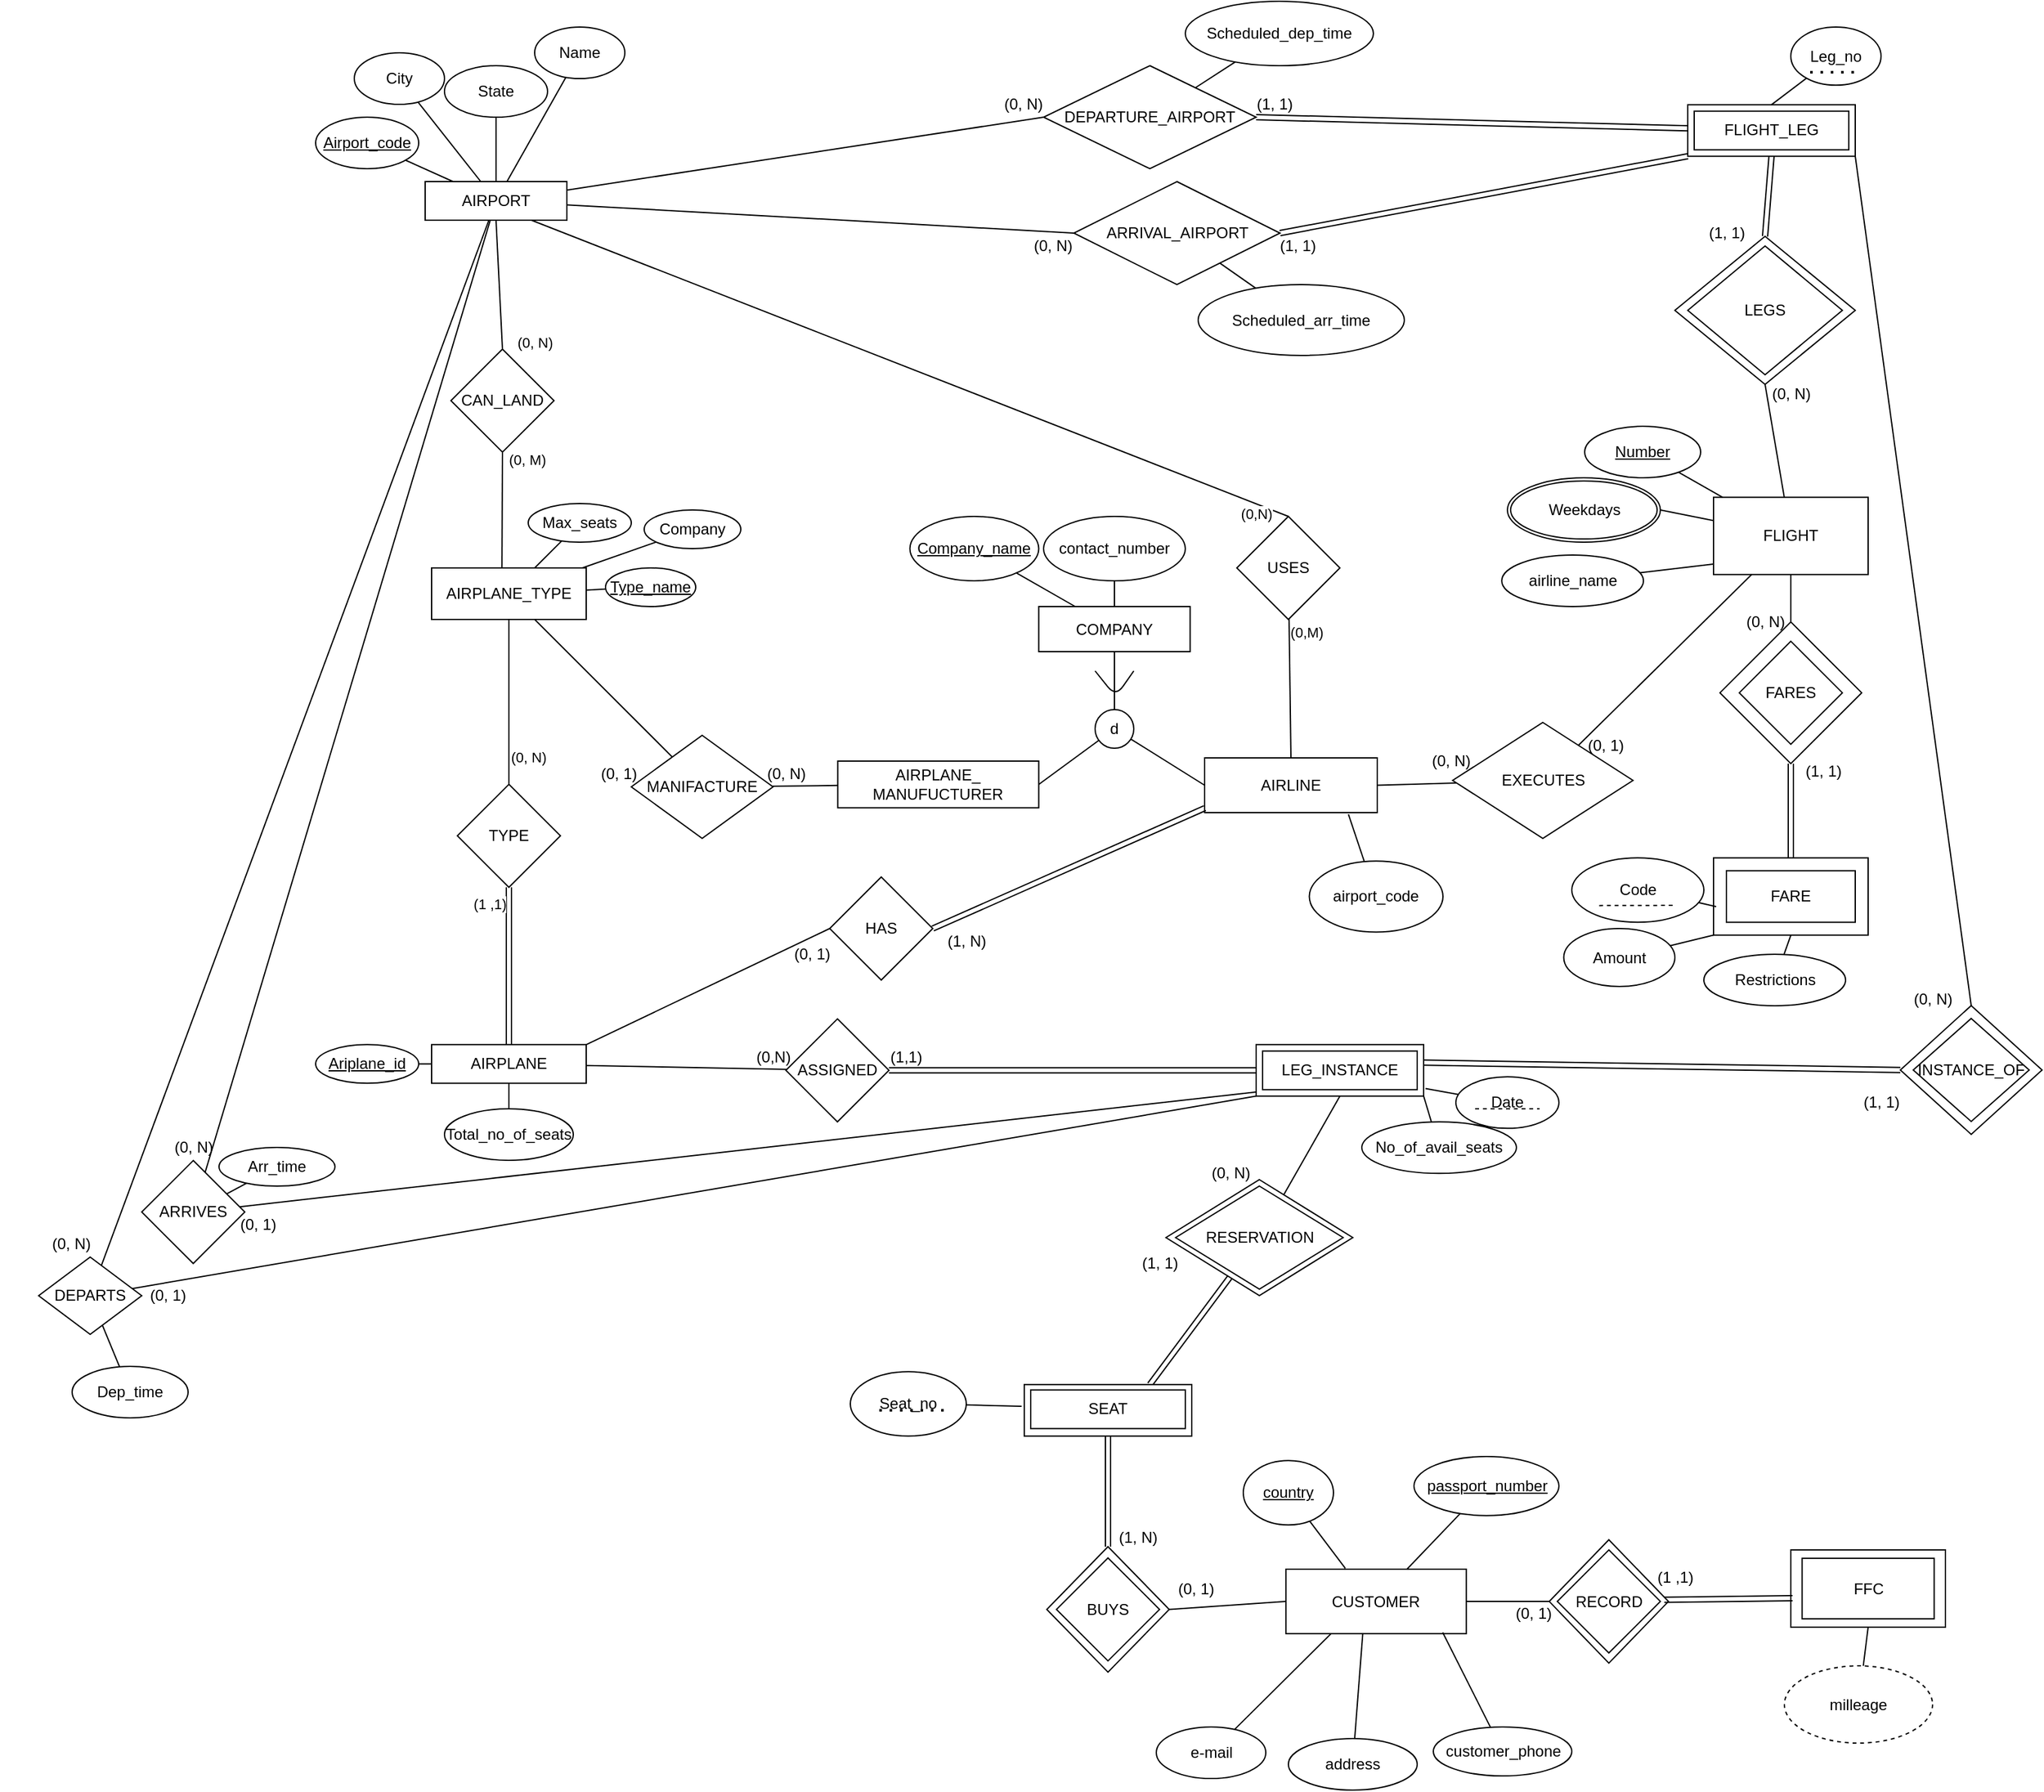 <mxfile version="14.1.9" type="github" pages="2">
  <diagram id="C5RBs43oDa-KdzZeNtuy" name="Page-1">
    <mxGraphModel dx="2177" dy="1947" grid="1" gridSize="10" guides="1" tooltips="1" connect="1" arrows="1" fold="1" page="1" pageScale="1" pageWidth="827" pageHeight="1169" math="0" shadow="0">
      <root>
        <mxCell id="WIyWlLk6GJQsqaUBKTNV-0" />
        <mxCell id="WIyWlLk6GJQsqaUBKTNV-1" parent="WIyWlLk6GJQsqaUBKTNV-0" />
        <mxCell id="XDTmLfXKr4duizyPC3BU-2" value="" style="rhombus;whiteSpace=wrap;html=1;" parent="WIyWlLk6GJQsqaUBKTNV-1" vertex="1">
          <mxGeometry x="972.5" y="1014.61" width="92.5" height="95.85" as="geometry" />
        </mxCell>
        <mxCell id="XDTmLfXKr4duizyPC3BU-1" value="" style="rounded=0;whiteSpace=wrap;html=1;" parent="WIyWlLk6GJQsqaUBKTNV-1" vertex="1">
          <mxGeometry x="1160" y="1022.54" width="120" height="60" as="geometry" />
        </mxCell>
        <mxCell id="4S0xpe9cDN7XtUJFlHcr-6" value="CUSTOMER" style="rounded=0;whiteSpace=wrap;html=1;" parent="WIyWlLk6GJQsqaUBKTNV-1" vertex="1">
          <mxGeometry x="768.13" y="1037.5" width="140" height="50.06" as="geometry" />
        </mxCell>
        <mxCell id="ul4c0IiosibibMGCIvRT-46" value="" style="rounded=0;whiteSpace=wrap;html=1;shadow=0;sketch=0;fillColor=#FFFFFF;" parent="WIyWlLk6GJQsqaUBKTNV-1" vertex="1">
          <mxGeometry x="745" y="630.16" width="130" height="40" as="geometry" />
        </mxCell>
        <mxCell id="ul4c0IiosibibMGCIvRT-0" value="AIRPORT" style="rounded=0;whiteSpace=wrap;html=1;" parent="WIyWlLk6GJQsqaUBKTNV-1" vertex="1">
          <mxGeometry x="100" y="-40" width="110" height="30" as="geometry" />
        </mxCell>
        <mxCell id="ul4c0IiosibibMGCIvRT-3" value="" style="endArrow=none;html=1;" parent="WIyWlLk6GJQsqaUBKTNV-1" source="ul4c0IiosibibMGCIvRT-0" target="ul4c0IiosibibMGCIvRT-7" edge="1">
          <mxGeometry width="50" height="50" relative="1" as="geometry">
            <mxPoint x="155" y="-50" as="sourcePoint" />
            <mxPoint x="205" y="-140" as="targetPoint" />
          </mxGeometry>
        </mxCell>
        <mxCell id="ul4c0IiosibibMGCIvRT-4" value="" style="endArrow=none;html=1;" parent="WIyWlLk6GJQsqaUBKTNV-1" source="ul4c0IiosibibMGCIvRT-0" target="ul4c0IiosibibMGCIvRT-9" edge="1">
          <mxGeometry width="50" height="50" relative="1" as="geometry">
            <mxPoint x="65" y="-60" as="sourcePoint" />
            <mxPoint x="86" y="-130" as="targetPoint" />
          </mxGeometry>
        </mxCell>
        <mxCell id="ul4c0IiosibibMGCIvRT-5" value="" style="endArrow=none;html=1;" parent="WIyWlLk6GJQsqaUBKTNV-1" source="ul4c0IiosibibMGCIvRT-0" target="ul4c0IiosibibMGCIvRT-10" edge="1">
          <mxGeometry width="50" height="50" relative="1" as="geometry">
            <mxPoint x="165" y="-50" as="sourcePoint" />
            <mxPoint x="215" y="-100" as="targetPoint" />
          </mxGeometry>
        </mxCell>
        <mxCell id="ul4c0IiosibibMGCIvRT-6" value="" style="endArrow=none;html=1;" parent="WIyWlLk6GJQsqaUBKTNV-1" source="ul4c0IiosibibMGCIvRT-0" target="ul4c0IiosibibMGCIvRT-8" edge="1">
          <mxGeometry width="50" height="50" relative="1" as="geometry">
            <mxPoint x="45" y="-60" as="sourcePoint" />
            <mxPoint x="75" y="-80" as="targetPoint" />
          </mxGeometry>
        </mxCell>
        <mxCell id="ul4c0IiosibibMGCIvRT-7" value="State" style="ellipse;whiteSpace=wrap;html=1;" parent="WIyWlLk6GJQsqaUBKTNV-1" vertex="1">
          <mxGeometry x="115" y="-130" width="80" height="40" as="geometry" />
        </mxCell>
        <mxCell id="ul4c0IiosibibMGCIvRT-8" value="&lt;u&gt;Airport_code&lt;/u&gt;" style="ellipse;whiteSpace=wrap;html=1;" parent="WIyWlLk6GJQsqaUBKTNV-1" vertex="1">
          <mxGeometry x="15" y="-90" width="80" height="40" as="geometry" />
        </mxCell>
        <mxCell id="ul4c0IiosibibMGCIvRT-9" value="City" style="ellipse;whiteSpace=wrap;html=1;" parent="WIyWlLk6GJQsqaUBKTNV-1" vertex="1">
          <mxGeometry x="45" y="-140" width="70" height="40" as="geometry" />
        </mxCell>
        <mxCell id="ul4c0IiosibibMGCIvRT-10" value="Name" style="ellipse;whiteSpace=wrap;html=1;" parent="WIyWlLk6GJQsqaUBKTNV-1" vertex="1">
          <mxGeometry x="185" y="-160" width="70" height="40" as="geometry" />
        </mxCell>
        <mxCell id="ul4c0IiosibibMGCIvRT-11" value="" style="endArrow=none;html=1;entryX=0.5;entryY=1;entryDx=0;entryDy=0;exitX=0.5;exitY=0;exitDx=0;exitDy=0;" parent="WIyWlLk6GJQsqaUBKTNV-1" source="ul4c0IiosibibMGCIvRT-12" target="ul4c0IiosibibMGCIvRT-0" edge="1">
          <mxGeometry width="50" height="50" relative="1" as="geometry">
            <mxPoint x="155" y="60" as="sourcePoint" />
            <mxPoint x="145" y="-30" as="targetPoint" />
          </mxGeometry>
        </mxCell>
        <mxCell id="ul4c0IiosibibMGCIvRT-15" value="(0, N)" style="edgeLabel;html=1;align=center;verticalAlign=middle;resizable=0;points=[];" parent="ul4c0IiosibibMGCIvRT-11" vertex="1" connectable="0">
          <mxGeometry x="-0.738" y="1" relative="1" as="geometry">
            <mxPoint x="26" y="7.5" as="offset" />
          </mxGeometry>
        </mxCell>
        <mxCell id="ul4c0IiosibibMGCIvRT-12" value="CAN_LAND" style="rhombus;whiteSpace=wrap;html=1;" parent="WIyWlLk6GJQsqaUBKTNV-1" vertex="1">
          <mxGeometry x="120" y="90.09" width="80" height="80" as="geometry" />
        </mxCell>
        <mxCell id="ul4c0IiosibibMGCIvRT-16" value="" style="endArrow=none;html=1;entryX=0.5;entryY=1;entryDx=0;entryDy=0;exitX=0.455;exitY=-0.002;exitDx=0;exitDy=0;exitPerimeter=0;" parent="WIyWlLk6GJQsqaUBKTNV-1" source="ul4c0IiosibibMGCIvRT-18" target="ul4c0IiosibibMGCIvRT-12" edge="1">
          <mxGeometry width="50" height="50" relative="1" as="geometry">
            <mxPoint x="150" y="360" as="sourcePoint" />
            <mxPoint x="140" y="310" as="targetPoint" />
          </mxGeometry>
        </mxCell>
        <mxCell id="ul4c0IiosibibMGCIvRT-25" value="" style="endArrow=none;html=1;exitX=0.5;exitY=0;exitDx=0;exitDy=0;" parent="WIyWlLk6GJQsqaUBKTNV-1" source="ul4c0IiosibibMGCIvRT-26" target="ul4c0IiosibibMGCIvRT-18" edge="1">
          <mxGeometry width="50" height="50" relative="1" as="geometry">
            <mxPoint x="150" y="490" as="sourcePoint" />
            <mxPoint x="140" y="520" as="targetPoint" />
          </mxGeometry>
        </mxCell>
        <mxCell id="ul4c0IiosibibMGCIvRT-27" value="(0, N)" style="edgeLabel;html=1;align=center;verticalAlign=middle;resizable=0;points=[];" parent="ul4c0IiosibibMGCIvRT-25" vertex="1" connectable="0">
          <mxGeometry x="-0.638" y="1" relative="1" as="geometry">
            <mxPoint x="16" y="2.06" as="offset" />
          </mxGeometry>
        </mxCell>
        <mxCell id="ul4c0IiosibibMGCIvRT-26" value="TYPE" style="rhombus;whiteSpace=wrap;html=1;" parent="WIyWlLk6GJQsqaUBKTNV-1" vertex="1">
          <mxGeometry x="125" y="428.04" width="80" height="80" as="geometry" />
        </mxCell>
        <mxCell id="ul4c0IiosibibMGCIvRT-28" value="" style="shape=link;html=1;" parent="WIyWlLk6GJQsqaUBKTNV-1" source="ul4c0IiosibibMGCIvRT-30" target="ul4c0IiosibibMGCIvRT-26" edge="1">
          <mxGeometry width="100" relative="1" as="geometry">
            <mxPoint x="150" y="630" as="sourcePoint" />
            <mxPoint x="130" y="580" as="targetPoint" />
          </mxGeometry>
        </mxCell>
        <mxCell id="ul4c0IiosibibMGCIvRT-29" value="(1 ,1)" style="edgeLabel;html=1;align=center;verticalAlign=middle;resizable=0;points=[];" parent="ul4c0IiosibibMGCIvRT-28" vertex="1" connectable="0">
          <mxGeometry x="0.743" relative="1" as="geometry">
            <mxPoint x="-15" y="-2.59" as="offset" />
          </mxGeometry>
        </mxCell>
        <mxCell id="ul4c0IiosibibMGCIvRT-30" value="AIRPLANE" style="rounded=0;whiteSpace=wrap;html=1;" parent="WIyWlLk6GJQsqaUBKTNV-1" vertex="1">
          <mxGeometry x="105" y="630.16" width="120" height="30" as="geometry" />
        </mxCell>
        <mxCell id="ul4c0IiosibibMGCIvRT-34" value="" style="endArrow=none;html=1;" parent="WIyWlLk6GJQsqaUBKTNV-1" source="ul4c0IiosibibMGCIvRT-30" target="ul4c0IiosibibMGCIvRT-35" edge="1">
          <mxGeometry width="50" height="50" relative="1" as="geometry">
            <mxPoint x="30" y="620" as="sourcePoint" />
            <mxPoint x="70" y="600" as="targetPoint" />
          </mxGeometry>
        </mxCell>
        <mxCell id="ul4c0IiosibibMGCIvRT-35" value="&lt;u&gt;Ariplane_id&lt;/u&gt;" style="ellipse;whiteSpace=wrap;html=1;" parent="WIyWlLk6GJQsqaUBKTNV-1" vertex="1">
          <mxGeometry x="15" y="630.16" width="80" height="30" as="geometry" />
        </mxCell>
        <mxCell id="ul4c0IiosibibMGCIvRT-37" value="" style="endArrow=none;html=1;" parent="WIyWlLk6GJQsqaUBKTNV-1" source="ul4c0IiosibibMGCIvRT-30" target="ul4c0IiosibibMGCIvRT-38" edge="1">
          <mxGeometry width="50" height="50" relative="1" as="geometry">
            <mxPoint x="185" y="620" as="sourcePoint" />
            <mxPoint x="210" y="590" as="targetPoint" />
          </mxGeometry>
        </mxCell>
        <mxCell id="ul4c0IiosibibMGCIvRT-38" value="Total_no_of_seats" style="ellipse;whiteSpace=wrap;html=1;" parent="WIyWlLk6GJQsqaUBKTNV-1" vertex="1">
          <mxGeometry x="115" y="680" width="100" height="40" as="geometry" />
        </mxCell>
        <mxCell id="ul4c0IiosibibMGCIvRT-39" value="" style="endArrow=none;html=1;" parent="WIyWlLk6GJQsqaUBKTNV-1" source="ul4c0IiosibibMGCIvRT-30" target="ul4c0IiosibibMGCIvRT-40" edge="1">
          <mxGeometry width="50" height="50" relative="1" as="geometry">
            <mxPoint x="280" y="680" as="sourcePoint" />
            <mxPoint x="300" y="645" as="targetPoint" />
          </mxGeometry>
        </mxCell>
        <mxCell id="ul4c0IiosibibMGCIvRT-42" value="" style="shape=link;html=1;" parent="WIyWlLk6GJQsqaUBKTNV-1" source="ul4c0IiosibibMGCIvRT-40" target="ul4c0IiosibibMGCIvRT-46" edge="1">
          <mxGeometry width="100" relative="1" as="geometry">
            <mxPoint x="675" y="644.87" as="sourcePoint" />
            <mxPoint x="725" y="650.16" as="targetPoint" />
          </mxGeometry>
        </mxCell>
        <mxCell id="ul4c0IiosibibMGCIvRT-43" value="LEG_INSTANCE" style="rounded=0;whiteSpace=wrap;html=1;" parent="WIyWlLk6GJQsqaUBKTNV-1" vertex="1">
          <mxGeometry x="750" y="635.16" width="120" height="30" as="geometry" />
        </mxCell>
        <mxCell id="ul4c0IiosibibMGCIvRT-48" value="" style="endArrow=none;html=1;entryX=0.5;entryY=1;entryDx=0;entryDy=0;" parent="WIyWlLk6GJQsqaUBKTNV-1" source="ul4c0IiosibibMGCIvRT-50" target="ul4c0IiosibibMGCIvRT-46" edge="1">
          <mxGeometry width="50" height="50" relative="1" as="geometry">
            <mxPoint x="775" y="725.16" as="sourcePoint" />
            <mxPoint x="785" y="695.16" as="targetPoint" />
          </mxGeometry>
        </mxCell>
        <mxCell id="ul4c0IiosibibMGCIvRT-55" value="" style="shape=link;html=1;exitX=0.75;exitY=0;exitDx=0;exitDy=0;" parent="WIyWlLk6GJQsqaUBKTNV-1" source="ul4c0IiosibibMGCIvRT-56" target="ul4c0IiosibibMGCIvRT-50" edge="1">
          <mxGeometry width="100" relative="1" as="geometry">
            <mxPoint x="240" y="890" as="sourcePoint" />
            <mxPoint x="320" y="875" as="targetPoint" />
          </mxGeometry>
        </mxCell>
        <mxCell id="ul4c0IiosibibMGCIvRT-56" value="" style="rounded=0;whiteSpace=wrap;html=1;shadow=0;sketch=0;fillColor=#FFFFFF;" parent="WIyWlLk6GJQsqaUBKTNV-1" vertex="1">
          <mxGeometry x="565" y="894.15" width="130" height="40" as="geometry" />
        </mxCell>
        <mxCell id="ul4c0IiosibibMGCIvRT-57" value="SEAT" style="rounded=0;whiteSpace=wrap;html=1;" parent="WIyWlLk6GJQsqaUBKTNV-1" vertex="1">
          <mxGeometry x="570" y="898.3" width="120" height="30" as="geometry" />
        </mxCell>
        <mxCell id="ul4c0IiosibibMGCIvRT-60" value="" style="endArrow=none;html=1;exitX=-0.016;exitY=0.421;exitDx=0;exitDy=0;exitPerimeter=0;" parent="WIyWlLk6GJQsqaUBKTNV-1" source="ul4c0IiosibibMGCIvRT-56" target="ul4c0IiosibibMGCIvRT-61" edge="1">
          <mxGeometry width="50" height="50" relative="1" as="geometry">
            <mxPoint x="102.5" y="870" as="sourcePoint" />
            <mxPoint x="160" y="860" as="targetPoint" />
          </mxGeometry>
        </mxCell>
        <mxCell id="ul4c0IiosibibMGCIvRT-63" value="" style="endArrow=none;html=1;" parent="WIyWlLk6GJQsqaUBKTNV-1" source="ul4c0IiosibibMGCIvRT-64" target="ul4c0IiosibibMGCIvRT-0" edge="1">
          <mxGeometry width="50" height="50" relative="1" as="geometry">
            <mxPoint x="410" y="350" as="sourcePoint" />
            <mxPoint x="400" y="410" as="targetPoint" />
          </mxGeometry>
        </mxCell>
        <mxCell id="ul4c0IiosibibMGCIvRT-65" value="" style="endArrow=none;html=1;exitX=-0.003;exitY=0.921;exitDx=0;exitDy=0;exitPerimeter=0;" parent="WIyWlLk6GJQsqaUBKTNV-1" source="ul4c0IiosibibMGCIvRT-46" target="ul4c0IiosibibMGCIvRT-64" edge="1">
          <mxGeometry width="50" height="50" relative="1" as="geometry">
            <mxPoint x="740" y="663" as="sourcePoint" />
            <mxPoint x="400" y="410" as="targetPoint" />
          </mxGeometry>
        </mxCell>
        <mxCell id="ul4c0IiosibibMGCIvRT-66" value="" style="endArrow=none;html=1;" parent="WIyWlLk6GJQsqaUBKTNV-1" source="ul4c0IiosibibMGCIvRT-67" target="ul4c0IiosibibMGCIvRT-0" edge="1">
          <mxGeometry width="50" height="50" relative="1" as="geometry">
            <mxPoint x="340" y="420" as="sourcePoint" />
            <mxPoint x="400" y="410" as="targetPoint" />
          </mxGeometry>
        </mxCell>
        <mxCell id="ul4c0IiosibibMGCIvRT-68" value="" style="endArrow=none;html=1;exitX=0;exitY=1;exitDx=0;exitDy=0;" parent="WIyWlLk6GJQsqaUBKTNV-1" source="ul4c0IiosibibMGCIvRT-46" target="ul4c0IiosibibMGCIvRT-67" edge="1">
          <mxGeometry width="50" height="50" relative="1" as="geometry">
            <mxPoint x="350" y="460" as="sourcePoint" />
            <mxPoint x="400" y="410" as="targetPoint" />
          </mxGeometry>
        </mxCell>
        <mxCell id="ul4c0IiosibibMGCIvRT-78" value="" style="endArrow=none;html=1;entryX=0;entryY=0.5;entryDx=0;entryDy=0;" parent="WIyWlLk6GJQsqaUBKTNV-1" source="ul4c0IiosibibMGCIvRT-0" target="ul4c0IiosibibMGCIvRT-79" edge="1">
          <mxGeometry width="50" height="50" relative="1" as="geometry">
            <mxPoint x="305" y="20" as="sourcePoint" />
            <mxPoint x="395" y="20" as="targetPoint" />
          </mxGeometry>
        </mxCell>
        <mxCell id="ul4c0IiosibibMGCIvRT-82" value="" style="endArrow=none;html=1;" parent="WIyWlLk6GJQsqaUBKTNV-1" source="ul4c0IiosibibMGCIvRT-80" target="ul4c0IiosibibMGCIvRT-83" edge="1">
          <mxGeometry width="50" height="50" relative="1" as="geometry">
            <mxPoint x="470" y="-170" as="sourcePoint" />
            <mxPoint x="505" y="-160" as="targetPoint" />
          </mxGeometry>
        </mxCell>
        <mxCell id="ul4c0IiosibibMGCIvRT-83" value="Scheduled_dep_time" style="ellipse;whiteSpace=wrap;html=1;" parent="WIyWlLk6GJQsqaUBKTNV-1" vertex="1">
          <mxGeometry x="690" y="-180" width="146" height="50" as="geometry" />
        </mxCell>
        <mxCell id="ul4c0IiosibibMGCIvRT-87" value="" style="endArrow=none;html=1;" parent="WIyWlLk6GJQsqaUBKTNV-1" source="ul4c0IiosibibMGCIvRT-79" target="ul4c0IiosibibMGCIvRT-88" edge="1">
          <mxGeometry width="50" height="50" relative="1" as="geometry">
            <mxPoint x="430" y="-10" as="sourcePoint" />
            <mxPoint x="455" y="-40" as="targetPoint" />
          </mxGeometry>
        </mxCell>
        <mxCell id="ul4c0IiosibibMGCIvRT-88" value="Scheduled_arr_time" style="ellipse;whiteSpace=wrap;html=1;" parent="WIyWlLk6GJQsqaUBKTNV-1" vertex="1">
          <mxGeometry x="700" y="40" width="160" height="55" as="geometry" />
        </mxCell>
        <mxCell id="ul4c0IiosibibMGCIvRT-89" value="" style="shape=link;html=1;exitX=1;exitY=0.5;exitDx=0;exitDy=0;" parent="WIyWlLk6GJQsqaUBKTNV-1" source="ul4c0IiosibibMGCIvRT-80" target="ul4c0IiosibibMGCIvRT-95" edge="1">
          <mxGeometry width="100" relative="1" as="geometry">
            <mxPoint x="665" y="-147.412" as="sourcePoint" />
            <mxPoint x="715" y="-120" as="targetPoint" />
          </mxGeometry>
        </mxCell>
        <mxCell id="ul4c0IiosibibMGCIvRT-96" value="" style="shape=link;html=1;entryX=0;entryY=1;entryDx=0;entryDy=0;exitX=1;exitY=0.5;exitDx=0;exitDy=0;" parent="WIyWlLk6GJQsqaUBKTNV-1" source="ul4c0IiosibibMGCIvRT-79" target="ul4c0IiosibibMGCIvRT-94" edge="1">
          <mxGeometry width="100" relative="1" as="geometry">
            <mxPoint x="805" y="100" as="sourcePoint" />
            <mxPoint x="715" y="200" as="targetPoint" />
          </mxGeometry>
        </mxCell>
        <mxCell id="ul4c0IiosibibMGCIvRT-100" value="" style="endArrow=none;html=1;entryX=0;entryY=0.5;entryDx=0;entryDy=0;" parent="WIyWlLk6GJQsqaUBKTNV-1" source="ul4c0IiosibibMGCIvRT-0" target="ul4c0IiosibibMGCIvRT-80" edge="1">
          <mxGeometry width="50" height="50" relative="1" as="geometry">
            <mxPoint x="192.5" y="-40" as="sourcePoint" />
            <mxPoint x="465" y="-146.094" as="targetPoint" />
          </mxGeometry>
        </mxCell>
        <mxCell id="4S0xpe9cDN7XtUJFlHcr-8" value="RECORD" style="rhombus;whiteSpace=wrap;html=1;" parent="WIyWlLk6GJQsqaUBKTNV-1" vertex="1">
          <mxGeometry x="978.75" y="1022.54" width="80" height="80" as="geometry" />
        </mxCell>
        <mxCell id="4S0xpe9cDN7XtUJFlHcr-10" value="FFC" style="rounded=0;whiteSpace=wrap;html=1;" parent="WIyWlLk6GJQsqaUBKTNV-1" vertex="1">
          <mxGeometry x="1168.75" y="1029.05" width="102.5" height="46.99" as="geometry" />
        </mxCell>
        <mxCell id="4S0xpe9cDN7XtUJFlHcr-18" value="milleage" style="ellipse;whiteSpace=wrap;html=1;dashed=1;" parent="WIyWlLk6GJQsqaUBKTNV-1" vertex="1">
          <mxGeometry x="1155" y="1112.54" width="115" height="60" as="geometry" />
        </mxCell>
        <mxCell id="4S0xpe9cDN7XtUJFlHcr-19" value="" style="endArrow=none;html=1;entryX=0.5;entryY=1;entryDx=0;entryDy=0;" parent="WIyWlLk6GJQsqaUBKTNV-1" source="4S0xpe9cDN7XtUJFlHcr-18" target="XDTmLfXKr4duizyPC3BU-1" edge="1">
          <mxGeometry width="50" height="50" relative="1" as="geometry">
            <mxPoint x="1112.739" y="1062.461" as="sourcePoint" />
            <mxPoint x="1030" y="1078.71" as="targetPoint" />
          </mxGeometry>
        </mxCell>
        <mxCell id="4S0xpe9cDN7XtUJFlHcr-22" value="" style="endArrow=none;html=1;" parent="WIyWlLk6GJQsqaUBKTNV-1" source="ul4c0IiosibibMGCIvRT-18" target="4S0xpe9cDN7XtUJFlHcr-23" edge="1">
          <mxGeometry width="50" height="50" relative="1" as="geometry">
            <mxPoint x="310" y="500" as="sourcePoint" />
            <mxPoint x="320" y="430" as="targetPoint" />
          </mxGeometry>
        </mxCell>
        <mxCell id="4S0xpe9cDN7XtUJFlHcr-23" value="MANIFACTURE" style="rhombus;whiteSpace=wrap;html=1;" parent="WIyWlLk6GJQsqaUBKTNV-1" vertex="1">
          <mxGeometry x="260" y="390" width="110" height="80" as="geometry" />
        </mxCell>
        <mxCell id="4S0xpe9cDN7XtUJFlHcr-24" value="" style="endArrow=none;html=1;" parent="WIyWlLk6GJQsqaUBKTNV-1" source="4S0xpe9cDN7XtUJFlHcr-25" target="4S0xpe9cDN7XtUJFlHcr-23" edge="1">
          <mxGeometry width="50" height="50" relative="1" as="geometry">
            <mxPoint x="480" y="430" as="sourcePoint" />
            <mxPoint x="430" y="450" as="targetPoint" />
          </mxGeometry>
        </mxCell>
        <mxCell id="4S0xpe9cDN7XtUJFlHcr-25" value="&lt;div&gt;AIRPLANE_&lt;/div&gt;&lt;div&gt;MANUFUCTURER&lt;/div&gt;" style="rounded=0;whiteSpace=wrap;html=1;gradientColor=none;" parent="WIyWlLk6GJQsqaUBKTNV-1" vertex="1">
          <mxGeometry x="420.25" y="410" width="156" height="36.25" as="geometry" />
        </mxCell>
        <mxCell id="4S0xpe9cDN7XtUJFlHcr-26" value="" style="endArrow=none;html=1;entryX=1;entryY=0.5;entryDx=0;entryDy=0;" parent="WIyWlLk6GJQsqaUBKTNV-1" source="4S0xpe9cDN7XtUJFlHcr-27" target="4S0xpe9cDN7XtUJFlHcr-25" edge="1">
          <mxGeometry width="50" height="50" relative="1" as="geometry">
            <mxPoint x="620" y="450" as="sourcePoint" />
            <mxPoint x="680" y="450" as="targetPoint" />
          </mxGeometry>
        </mxCell>
        <mxCell id="4S0xpe9cDN7XtUJFlHcr-27" value="d" style="ellipse;whiteSpace=wrap;html=1;aspect=fixed;gradientColor=none;" parent="WIyWlLk6GJQsqaUBKTNV-1" vertex="1">
          <mxGeometry x="620" y="370" width="30" height="30" as="geometry" />
        </mxCell>
        <mxCell id="4S0xpe9cDN7XtUJFlHcr-29" value="" style="endArrow=none;html=1;" parent="WIyWlLk6GJQsqaUBKTNV-1" source="4S0xpe9cDN7XtUJFlHcr-28" target="4S0xpe9cDN7XtUJFlHcr-27" edge="1">
          <mxGeometry width="50" height="50" relative="1" as="geometry">
            <mxPoint x="606.25" y="470" as="sourcePoint" />
            <mxPoint x="656.25" y="420" as="targetPoint" />
          </mxGeometry>
        </mxCell>
        <mxCell id="4S0xpe9cDN7XtUJFlHcr-31" value="" style="endArrow=none;html=1;exitX=0;exitY=0.5;exitDx=0;exitDy=0;" parent="WIyWlLk6GJQsqaUBKTNV-1" source="4S0xpe9cDN7XtUJFlHcr-32" target="4S0xpe9cDN7XtUJFlHcr-27" edge="1">
          <mxGeometry width="50" height="50" relative="1" as="geometry">
            <mxPoint x="710" y="430" as="sourcePoint" />
            <mxPoint x="600" y="450" as="targetPoint" />
          </mxGeometry>
        </mxCell>
        <mxCell id="4S0xpe9cDN7XtUJFlHcr-32" value="AIRLINE" style="rounded=0;whiteSpace=wrap;html=1;gradientColor=none;" parent="WIyWlLk6GJQsqaUBKTNV-1" vertex="1">
          <mxGeometry x="705" y="407.5" width="134" height="42.5" as="geometry" />
        </mxCell>
        <mxCell id="4S0xpe9cDN7XtUJFlHcr-38" value="FLIGHT" style="rounded=0;whiteSpace=wrap;html=1;gradientColor=none;" parent="WIyWlLk6GJQsqaUBKTNV-1" vertex="1">
          <mxGeometry x="1100" y="205.16" width="120" height="60" as="geometry" />
        </mxCell>
        <mxCell id="4S0xpe9cDN7XtUJFlHcr-39" value="" style="endArrow=none;html=1;entryX=0.5;entryY=1;entryDx=0;entryDy=0;" parent="WIyWlLk6GJQsqaUBKTNV-1" source="4S0xpe9cDN7XtUJFlHcr-38" target="4S0xpe9cDN7XtUJFlHcr-37" edge="1">
          <mxGeometry width="50" height="50" relative="1" as="geometry">
            <mxPoint x="975" y="215.16" as="sourcePoint" />
            <mxPoint x="1025" y="165.16" as="targetPoint" />
          </mxGeometry>
        </mxCell>
        <mxCell id="4S0xpe9cDN7XtUJFlHcr-40" value="" style="endArrow=none;html=1;exitX=0.5;exitY=0;exitDx=0;exitDy=0;" parent="WIyWlLk6GJQsqaUBKTNV-1" source="4S0xpe9cDN7XtUJFlHcr-42" target="4S0xpe9cDN7XtUJFlHcr-38" edge="1">
          <mxGeometry width="50" height="50" relative="1" as="geometry">
            <mxPoint x="1160" y="335.16" as="sourcePoint" />
            <mxPoint x="1025" y="265.16" as="targetPoint" />
          </mxGeometry>
        </mxCell>
        <mxCell id="4S0xpe9cDN7XtUJFlHcr-46" value="EXECUTES" style="rhombus;whiteSpace=wrap;html=1;gradientColor=none;" parent="WIyWlLk6GJQsqaUBKTNV-1" vertex="1">
          <mxGeometry x="897.5" y="380.0" width="140" height="90" as="geometry" />
        </mxCell>
        <mxCell id="4S0xpe9cDN7XtUJFlHcr-47" value="" style="endArrow=none;html=1;exitX=1;exitY=0.5;exitDx=0;exitDy=0;" parent="WIyWlLk6GJQsqaUBKTNV-1" source="4S0xpe9cDN7XtUJFlHcr-32" target="4S0xpe9cDN7XtUJFlHcr-46" edge="1">
          <mxGeometry width="50" height="50" relative="1" as="geometry">
            <mxPoint x="1120" y="370" as="sourcePoint" />
            <mxPoint x="1170" y="320" as="targetPoint" />
          </mxGeometry>
        </mxCell>
        <mxCell id="4S0xpe9cDN7XtUJFlHcr-48" value="" style="endArrow=none;html=1;" parent="WIyWlLk6GJQsqaUBKTNV-1" source="4S0xpe9cDN7XtUJFlHcr-46" target="4S0xpe9cDN7XtUJFlHcr-38" edge="1">
          <mxGeometry width="50" height="50" relative="1" as="geometry">
            <mxPoint x="980" y="365.16" as="sourcePoint" />
            <mxPoint x="1030" y="315.16" as="targetPoint" />
          </mxGeometry>
        </mxCell>
        <mxCell id="4S0xpe9cDN7XtUJFlHcr-49" value="" style="endArrow=none;html=1;entryX=1;entryY=1;entryDx=0;entryDy=0;exitX=0.5;exitY=0;exitDx=0;exitDy=0;" parent="WIyWlLk6GJQsqaUBKTNV-1" source="4S0xpe9cDN7XtUJFlHcr-51" target="ul4c0IiosibibMGCIvRT-94" edge="1">
          <mxGeometry width="50" height="50" relative="1" as="geometry">
            <mxPoint x="940" y="115.16" as="sourcePoint" />
            <mxPoint x="610" y="365.16" as="targetPoint" />
          </mxGeometry>
        </mxCell>
        <mxCell id="4S0xpe9cDN7XtUJFlHcr-53" value="" style="group" parent="WIyWlLk6GJQsqaUBKTNV-1" vertex="1" connectable="0">
          <mxGeometry x="576.25" y="260" width="117.5" height="90" as="geometry" />
        </mxCell>
        <mxCell id="4S0xpe9cDN7XtUJFlHcr-28" value="COMPANY" style="rounded=0;whiteSpace=wrap;html=1;gradientColor=none;" parent="4S0xpe9cDN7XtUJFlHcr-53" vertex="1">
          <mxGeometry y="30" width="117.5" height="35" as="geometry" />
        </mxCell>
        <mxCell id="4S0xpe9cDN7XtUJFlHcr-30" value="" style="endArrow=none;html=1;" parent="4S0xpe9cDN7XtUJFlHcr-53" edge="1">
          <mxGeometry width="50" height="50" relative="1" as="geometry">
            <mxPoint x="43.75" y="80" as="sourcePoint" />
            <mxPoint x="73.75" y="80" as="targetPoint" />
            <Array as="points">
              <mxPoint x="59.75" y="100" />
            </Array>
          </mxGeometry>
        </mxCell>
        <mxCell id="4S0xpe9cDN7XtUJFlHcr-56" value="" style="endArrow=none;html=1;" parent="WIyWlLk6GJQsqaUBKTNV-1" source="4S0xpe9cDN7XtUJFlHcr-57" target="4S0xpe9cDN7XtUJFlHcr-28" edge="1">
          <mxGeometry width="50" height="50" relative="1" as="geometry">
            <mxPoint x="590" y="240" as="sourcePoint" />
            <mxPoint x="630" y="370" as="targetPoint" />
          </mxGeometry>
        </mxCell>
        <mxCell id="4S0xpe9cDN7XtUJFlHcr-57" value="&lt;u&gt;Company_name&lt;/u&gt;" style="ellipse;whiteSpace=wrap;html=1;gradientColor=none;" parent="WIyWlLk6GJQsqaUBKTNV-1" vertex="1">
          <mxGeometry x="476.25" y="220" width="100" height="50" as="geometry" />
        </mxCell>
        <mxCell id="4S0xpe9cDN7XtUJFlHcr-59" value="" style="group" parent="WIyWlLk6GJQsqaUBKTNV-1" vertex="1" connectable="0">
          <mxGeometry x="430" y="884.15" width="90" height="50" as="geometry" />
        </mxCell>
        <mxCell id="ul4c0IiosibibMGCIvRT-61" value="Seat_no" style="ellipse;whiteSpace=wrap;html=1;" parent="4S0xpe9cDN7XtUJFlHcr-59" vertex="1">
          <mxGeometry width="90" height="50" as="geometry" />
        </mxCell>
        <mxCell id="ul4c0IiosibibMGCIvRT-62" value="" style="endArrow=none;dashed=1;html=1;dashPattern=1 3;strokeWidth=2;" parent="4S0xpe9cDN7XtUJFlHcr-59" edge="1">
          <mxGeometry width="50" height="50" relative="1" as="geometry">
            <mxPoint x="72.5" y="30" as="sourcePoint" />
            <mxPoint x="22.5" y="30" as="targetPoint" />
          </mxGeometry>
        </mxCell>
        <mxCell id="4S0xpe9cDN7XtUJFlHcr-60" value="" style="endArrow=none;html=1;" parent="WIyWlLk6GJQsqaUBKTNV-1" source="4S0xpe9cDN7XtUJFlHcr-61" target="4S0xpe9cDN7XtUJFlHcr-38" edge="1">
          <mxGeometry width="50" height="50" relative="1" as="geometry">
            <mxPoint x="1060" y="250" as="sourcePoint" />
            <mxPoint x="1130" y="290" as="targetPoint" />
          </mxGeometry>
        </mxCell>
        <mxCell id="4S0xpe9cDN7XtUJFlHcr-61" value="&lt;u&gt;Number&lt;/u&gt;" style="ellipse;whiteSpace=wrap;html=1;gradientColor=none;" parent="WIyWlLk6GJQsqaUBKTNV-1" vertex="1">
          <mxGeometry x="1000" y="150" width="90" height="40" as="geometry" />
        </mxCell>
        <mxCell id="4S0xpe9cDN7XtUJFlHcr-64" value="" style="endArrow=none;html=1;exitX=1;exitY=0.5;exitDx=0;exitDy=0;" parent="WIyWlLk6GJQsqaUBKTNV-1" source="XDTmLfXKr4duizyPC3BU-0" target="4S0xpe9cDN7XtUJFlHcr-38" edge="1">
          <mxGeometry width="50" height="50" relative="1" as="geometry">
            <mxPoint x="1030" y="290" as="sourcePoint" />
            <mxPoint x="1130" y="290" as="targetPoint" />
          </mxGeometry>
        </mxCell>
        <mxCell id="4S0xpe9cDN7XtUJFlHcr-74" value="" style="endArrow=none;html=1;exitX=1;exitY=1;exitDx=0;exitDy=0;" parent="WIyWlLk6GJQsqaUBKTNV-1" source="ul4c0IiosibibMGCIvRT-46" target="4S0xpe9cDN7XtUJFlHcr-75" edge="1">
          <mxGeometry width="50" height="50" relative="1" as="geometry">
            <mxPoint x="890" y="720.16" as="sourcePoint" />
            <mxPoint x="880" y="710" as="targetPoint" />
          </mxGeometry>
        </mxCell>
        <mxCell id="4S0xpe9cDN7XtUJFlHcr-75" value="No_of_avail_seats" style="ellipse;whiteSpace=wrap;html=1;" parent="WIyWlLk6GJQsqaUBKTNV-1" vertex="1">
          <mxGeometry x="827" y="690.16" width="120" height="40" as="geometry" />
        </mxCell>
        <mxCell id="4S0xpe9cDN7XtUJFlHcr-76" value="" style="endArrow=none;html=1;entryX=1.011;entryY=0.851;entryDx=0;entryDy=0;entryPerimeter=0;" parent="WIyWlLk6GJQsqaUBKTNV-1" source="4S0xpe9cDN7XtUJFlHcr-77" target="ul4c0IiosibibMGCIvRT-46" edge="1">
          <mxGeometry width="50" height="50" relative="1" as="geometry">
            <mxPoint x="940" y="680" as="sourcePoint" />
            <mxPoint x="890" y="660" as="targetPoint" />
          </mxGeometry>
        </mxCell>
        <mxCell id="4S0xpe9cDN7XtUJFlHcr-79" value="" style="group" parent="WIyWlLk6GJQsqaUBKTNV-1" vertex="1" connectable="0">
          <mxGeometry x="900" y="655.16" width="80" height="40" as="geometry" />
        </mxCell>
        <mxCell id="4S0xpe9cDN7XtUJFlHcr-77" value="Date" style="ellipse;whiteSpace=wrap;html=1;gradientColor=none;" parent="4S0xpe9cDN7XtUJFlHcr-79" vertex="1">
          <mxGeometry width="80" height="40" as="geometry" />
        </mxCell>
        <mxCell id="4S0xpe9cDN7XtUJFlHcr-78" value="" style="endArrow=none;dashed=1;html=1;" parent="4S0xpe9cDN7XtUJFlHcr-79" edge="1">
          <mxGeometry width="50" height="50" relative="1" as="geometry">
            <mxPoint x="15" y="24.84" as="sourcePoint" />
            <mxPoint x="65" y="24.84" as="targetPoint" />
          </mxGeometry>
        </mxCell>
        <mxCell id="4S0xpe9cDN7XtUJFlHcr-83" value="" style="endArrow=none;html=1;entryX=0;entryY=0.864;entryDx=0;entryDy=0;entryPerimeter=0;" parent="WIyWlLk6GJQsqaUBKTNV-1" source="4S0xpe9cDN7XtUJFlHcr-85" target="4S0xpe9cDN7XtUJFlHcr-38" edge="1">
          <mxGeometry width="50" height="50" relative="1" as="geometry">
            <mxPoint x="1008.466" y="286.655" as="sourcePoint" />
            <mxPoint x="980" y="390" as="targetPoint" />
          </mxGeometry>
        </mxCell>
        <mxCell id="4S0xpe9cDN7XtUJFlHcr-85" value="airline_name" style="ellipse;whiteSpace=wrap;html=1;gradientColor=none;" parent="WIyWlLk6GJQsqaUBKTNV-1" vertex="1">
          <mxGeometry x="935.63" y="250.0" width="110" height="40" as="geometry" />
        </mxCell>
        <mxCell id="4S0xpe9cDN7XtUJFlHcr-86" value="" style="endArrow=none;html=1;exitX=0.5;exitY=0;exitDx=0;exitDy=0;" parent="WIyWlLk6GJQsqaUBKTNV-1" source="4S0xpe9cDN7XtUJFlHcr-28" target="4S0xpe9cDN7XtUJFlHcr-87" edge="1">
          <mxGeometry width="50" height="50" relative="1" as="geometry">
            <mxPoint x="730" y="380" as="sourcePoint" />
            <mxPoint x="680" y="490" as="targetPoint" />
          </mxGeometry>
        </mxCell>
        <mxCell id="4S0xpe9cDN7XtUJFlHcr-87" value="contact_number" style="ellipse;whiteSpace=wrap;html=1;gradientColor=none;" parent="WIyWlLk6GJQsqaUBKTNV-1" vertex="1">
          <mxGeometry x="580" y="220.0" width="110" height="50" as="geometry" />
        </mxCell>
        <mxCell id="4S0xpe9cDN7XtUJFlHcr-88" value="" style="endArrow=none;html=1;exitX=0.5;exitY=0;exitDx=0;exitDy=0;" parent="WIyWlLk6GJQsqaUBKTNV-1" source="4S0xpe9cDN7XtUJFlHcr-32" target="4S0xpe9cDN7XtUJFlHcr-89" edge="1">
          <mxGeometry width="50" height="50" relative="1" as="geometry">
            <mxPoint x="730" y="380" as="sourcePoint" />
            <mxPoint x="780" y="330" as="targetPoint" />
          </mxGeometry>
        </mxCell>
        <mxCell id="4S0xpe9cDN7XtUJFlHcr-89" value="USES" style="rhombus;whiteSpace=wrap;html=1;" parent="WIyWlLk6GJQsqaUBKTNV-1" vertex="1">
          <mxGeometry x="730" y="220" width="80" height="80" as="geometry" />
        </mxCell>
        <mxCell id="4S0xpe9cDN7XtUJFlHcr-90" value="" style="endArrow=none;html=1;entryX=0.5;entryY=0;entryDx=0;entryDy=0;exitX=0.75;exitY=1;exitDx=0;exitDy=0;" parent="WIyWlLk6GJQsqaUBKTNV-1" source="ul4c0IiosibibMGCIvRT-0" target="4S0xpe9cDN7XtUJFlHcr-89" edge="1">
          <mxGeometry width="50" height="50" relative="1" as="geometry">
            <mxPoint x="730" y="380" as="sourcePoint" />
            <mxPoint x="780" y="330" as="targetPoint" />
          </mxGeometry>
        </mxCell>
        <mxCell id="4S0xpe9cDN7XtUJFlHcr-97" value="" style="shape=link;html=1;entryX=0.5;entryY=1;entryDx=0;entryDy=0;exitX=0.5;exitY=0;exitDx=0;exitDy=0;" parent="WIyWlLk6GJQsqaUBKTNV-1" source="4S0xpe9cDN7XtUJFlHcr-37" target="ul4c0IiosibibMGCIvRT-94" edge="1">
          <mxGeometry width="100" relative="1" as="geometry">
            <mxPoint x="1057.5" y="-10" as="sourcePoint" />
            <mxPoint x="1157.5" y="-10" as="targetPoint" />
          </mxGeometry>
        </mxCell>
        <mxCell id="4S0xpe9cDN7XtUJFlHcr-101" value="" style="shape=link;html=1;entryX=0.5;entryY=1;entryDx=0;entryDy=0;exitX=0.5;exitY=0;exitDx=0;exitDy=0;" parent="WIyWlLk6GJQsqaUBKTNV-1" source="4S0xpe9cDN7XtUJFlHcr-44" target="4S0xpe9cDN7XtUJFlHcr-42" edge="1">
          <mxGeometry width="100" relative="1" as="geometry">
            <mxPoint x="1020" y="350" as="sourcePoint" />
            <mxPoint x="1120" y="350" as="targetPoint" />
          </mxGeometry>
        </mxCell>
        <mxCell id="4S0xpe9cDN7XtUJFlHcr-104" value="" style="shape=link;html=1;entryX=0;entryY=0.5;entryDx=0;entryDy=0;exitX=1.003;exitY=0.35;exitDx=0;exitDy=0;exitPerimeter=0;" parent="WIyWlLk6GJQsqaUBKTNV-1" source="ul4c0IiosibibMGCIvRT-46" target="4S0xpe9cDN7XtUJFlHcr-51" edge="1">
          <mxGeometry width="100" relative="1" as="geometry">
            <mxPoint x="1220" y="655.16" as="sourcePoint" />
            <mxPoint x="1320" y="655.16" as="targetPoint" />
          </mxGeometry>
        </mxCell>
        <mxCell id="4S0xpe9cDN7XtUJFlHcr-109" value="e-mail" style="ellipse;whiteSpace=wrap;html=1;" parent="WIyWlLk6GJQsqaUBKTNV-1" vertex="1">
          <mxGeometry x="667.5" y="1160" width="85" height="40" as="geometry" />
        </mxCell>
        <mxCell id="4S0xpe9cDN7XtUJFlHcr-110" value="" style="endArrow=none;html=1;entryX=0.25;entryY=1;entryDx=0;entryDy=0;" parent="WIyWlLk6GJQsqaUBKTNV-1" source="4S0xpe9cDN7XtUJFlHcr-109" target="4S0xpe9cDN7XtUJFlHcr-6" edge="1">
          <mxGeometry width="50" height="50" relative="1" as="geometry">
            <mxPoint x="768.478" y="1113.774" as="sourcePoint" />
            <mxPoint x="832.5" y="1087.05" as="targetPoint" />
          </mxGeometry>
        </mxCell>
        <mxCell id="4S0xpe9cDN7XtUJFlHcr-114" value="" style="endArrow=none;html=1;exitX=1;exitY=0.5;exitDx=0;exitDy=0;entryX=0;entryY=0.5;entryDx=0;entryDy=0;" parent="WIyWlLk6GJQsqaUBKTNV-1" source="4S0xpe9cDN7XtUJFlHcr-6" target="XDTmLfXKr4duizyPC3BU-2" edge="1">
          <mxGeometry width="50" height="50" relative="1" as="geometry">
            <mxPoint x="910" y="1040" as="sourcePoint" />
            <mxPoint x="960" y="1040" as="targetPoint" />
          </mxGeometry>
        </mxCell>
        <mxCell id="4S0xpe9cDN7XtUJFlHcr-119" value="" style="endArrow=none;html=1;entryX=0.426;entryY=0.992;entryDx=0;entryDy=0;entryPerimeter=0;" parent="WIyWlLk6GJQsqaUBKTNV-1" source="4S0xpe9cDN7XtUJFlHcr-121" target="4S0xpe9cDN7XtUJFlHcr-6" edge="1">
          <mxGeometry width="50" height="50" relative="1" as="geometry">
            <mxPoint x="880" y="1130" as="sourcePoint" />
            <mxPoint x="858" y="1090" as="targetPoint" />
          </mxGeometry>
        </mxCell>
        <mxCell id="4S0xpe9cDN7XtUJFlHcr-120" value="" style="endArrow=none;html=1;entryX=0.869;entryY=0.981;entryDx=0;entryDy=0;entryPerimeter=0;" parent="WIyWlLk6GJQsqaUBKTNV-1" source="4S0xpe9cDN7XtUJFlHcr-122" target="4S0xpe9cDN7XtUJFlHcr-6" edge="1">
          <mxGeometry width="50" height="50" relative="1" as="geometry">
            <mxPoint x="960" y="1180" as="sourcePoint" />
            <mxPoint x="800" y="1030" as="targetPoint" />
          </mxGeometry>
        </mxCell>
        <mxCell id="4S0xpe9cDN7XtUJFlHcr-121" value="address" style="ellipse;whiteSpace=wrap;html=1;gradientColor=none;" parent="WIyWlLk6GJQsqaUBKTNV-1" vertex="1">
          <mxGeometry x="770" y="1169" width="100" height="40" as="geometry" />
        </mxCell>
        <mxCell id="4S0xpe9cDN7XtUJFlHcr-122" value="customer_phone" style="ellipse;whiteSpace=wrap;html=1;gradientColor=none;" parent="WIyWlLk6GJQsqaUBKTNV-1" vertex="1">
          <mxGeometry x="882.5" y="1160" width="107.5" height="38" as="geometry" />
        </mxCell>
        <mxCell id="4S0xpe9cDN7XtUJFlHcr-123" value="&lt;div&gt;(1 ,1)&lt;/div&gt;" style="text;html=1;align=center;verticalAlign=middle;resizable=0;points=[];autosize=1;" parent="WIyWlLk6GJQsqaUBKTNV-1" vertex="1">
          <mxGeometry x="1050" y="1033.5" width="40" height="20" as="geometry" />
        </mxCell>
        <mxCell id="4S0xpe9cDN7XtUJFlHcr-124" value="(0, 1)" style="text;html=1;align=center;verticalAlign=middle;resizable=0;points=[];autosize=1;" parent="WIyWlLk6GJQsqaUBKTNV-1" vertex="1">
          <mxGeometry x="940" y="1061.96" width="40" height="20" as="geometry" />
        </mxCell>
        <mxCell id="XDTmLfXKr4duizyPC3BU-3" value="" style="shape=link;html=1;entryX=0.011;entryY=0.624;entryDx=0;entryDy=0;exitX=0.965;exitY=0.486;exitDx=0;exitDy=0;exitPerimeter=0;entryPerimeter=0;" parent="WIyWlLk6GJQsqaUBKTNV-1" source="XDTmLfXKr4duizyPC3BU-2" target="XDTmLfXKr4duizyPC3BU-1" edge="1">
          <mxGeometry width="100" relative="1" as="geometry">
            <mxPoint x="1062" y="1051" as="sourcePoint" />
            <mxPoint x="1117.5" y="1002.16" as="targetPoint" />
          </mxGeometry>
        </mxCell>
        <mxCell id="XDTmLfXKr4duizyPC3BU-4" value="" style="endArrow=none;html=1;" parent="WIyWlLk6GJQsqaUBKTNV-1" source="4S0xpe9cDN7XtUJFlHcr-6" target="XDTmLfXKr4duizyPC3BU-6" edge="1">
          <mxGeometry width="50" height="50" relative="1" as="geometry">
            <mxPoint x="832.5" y="1019.15" as="sourcePoint" />
            <mxPoint x="877.871" y="999.062" as="targetPoint" />
          </mxGeometry>
        </mxCell>
        <mxCell id="XDTmLfXKr4duizyPC3BU-6" value="&lt;u&gt;passport_number&lt;/u&gt;" style="ellipse;whiteSpace=wrap;html=1;" parent="WIyWlLk6GJQsqaUBKTNV-1" vertex="1">
          <mxGeometry x="867.5" y="950" width="112.5" height="45.85" as="geometry" />
        </mxCell>
        <mxCell id="XDTmLfXKr4duizyPC3BU-7" value="" style="endArrow=none;html=1;exitX=0.329;exitY=-0.013;exitDx=0;exitDy=0;exitPerimeter=0;" parent="WIyWlLk6GJQsqaUBKTNV-1" source="4S0xpe9cDN7XtUJFlHcr-6" target="XDTmLfXKr4duizyPC3BU-8" edge="1">
          <mxGeometry width="50" height="50" relative="1" as="geometry">
            <mxPoint x="767.5" y="1034.15" as="sourcePoint" />
            <mxPoint x="780" y="1000" as="targetPoint" />
          </mxGeometry>
        </mxCell>
        <mxCell id="XDTmLfXKr4duizyPC3BU-8" value="&lt;u&gt;country&lt;/u&gt;" style="ellipse;whiteSpace=wrap;html=1;" parent="WIyWlLk6GJQsqaUBKTNV-1" vertex="1">
          <mxGeometry x="735" y="953.16" width="70" height="50" as="geometry" />
        </mxCell>
        <mxCell id="XDTmLfXKr4duizyPC3BU-9" value="" style="endArrow=none;html=1;exitX=0.833;exitY=1.031;exitDx=0;exitDy=0;exitPerimeter=0;" parent="WIyWlLk6GJQsqaUBKTNV-1" source="4S0xpe9cDN7XtUJFlHcr-32" target="XDTmLfXKr4duizyPC3BU-10" edge="1">
          <mxGeometry width="50" height="50" relative="1" as="geometry">
            <mxPoint x="820" y="470" as="sourcePoint" />
            <mxPoint x="860" y="490" as="targetPoint" />
          </mxGeometry>
        </mxCell>
        <mxCell id="XDTmLfXKr4duizyPC3BU-10" value="airport_code" style="ellipse;whiteSpace=wrap;html=1;" parent="WIyWlLk6GJQsqaUBKTNV-1" vertex="1">
          <mxGeometry x="786.25" y="487.58" width="103.75" height="55.16" as="geometry" />
        </mxCell>
        <mxCell id="XDTmLfXKr4duizyPC3BU-12" value="HAS" style="rhombus;whiteSpace=wrap;html=1;" parent="WIyWlLk6GJQsqaUBKTNV-1" vertex="1">
          <mxGeometry x="414" y="500" width="80" height="80" as="geometry" />
        </mxCell>
        <mxCell id="XDTmLfXKr4duizyPC3BU-13" value="" style="shape=link;html=1;exitX=1;exitY=0.5;exitDx=0;exitDy=0;entryX=0.001;entryY=0.919;entryDx=0;entryDy=0;entryPerimeter=0;" parent="WIyWlLk6GJQsqaUBKTNV-1" source="XDTmLfXKr4duizyPC3BU-12" target="4S0xpe9cDN7XtUJFlHcr-32" edge="1">
          <mxGeometry width="100" relative="1" as="geometry">
            <mxPoint x="485" y="509.87" as="sourcePoint" />
            <mxPoint x="585" y="509.87" as="targetPoint" />
          </mxGeometry>
        </mxCell>
        <mxCell id="XDTmLfXKr4duizyPC3BU-14" value="" style="endArrow=none;html=1;exitX=1;exitY=0;exitDx=0;exitDy=0;entryX=0;entryY=0.5;entryDx=0;entryDy=0;" parent="WIyWlLk6GJQsqaUBKTNV-1" source="ul4c0IiosibibMGCIvRT-30" target="XDTmLfXKr4duizyPC3BU-12" edge="1">
          <mxGeometry width="50" height="50" relative="1" as="geometry">
            <mxPoint x="340" y="605" as="sourcePoint" />
            <mxPoint x="390" y="555" as="targetPoint" />
          </mxGeometry>
        </mxCell>
        <mxCell id="XDTmLfXKr4duizyPC3BU-23" value="" style="group" parent="WIyWlLk6GJQsqaUBKTNV-1" vertex="1" connectable="0">
          <mxGeometry x="539" y="-130" width="240" height="80" as="geometry" />
        </mxCell>
        <mxCell id="ul4c0IiosibibMGCIvRT-80" value="DEPARTURE_AIRPORT" style="rhombus;whiteSpace=wrap;html=1;" parent="XDTmLfXKr4duizyPC3BU-23" vertex="1">
          <mxGeometry x="41" width="165" height="80" as="geometry" />
        </mxCell>
        <mxCell id="XDTmLfXKr4duizyPC3BU-18" value="(0, N)" style="text;html=1;align=center;verticalAlign=middle;resizable=0;points=[];autosize=1;" parent="XDTmLfXKr4duizyPC3BU-23" vertex="1">
          <mxGeometry y="20" width="50" height="20" as="geometry" />
        </mxCell>
        <mxCell id="XDTmLfXKr4duizyPC3BU-19" value="(1, 1)" style="text;html=1;align=center;verticalAlign=middle;resizable=0;points=[];autosize=1;" parent="XDTmLfXKr4duizyPC3BU-23" vertex="1">
          <mxGeometry x="200" y="20" width="40" height="20" as="geometry" />
        </mxCell>
        <mxCell id="XDTmLfXKr4duizyPC3BU-24" value="" style="group" parent="WIyWlLk6GJQsqaUBKTNV-1" vertex="1" connectable="0">
          <mxGeometry x="563.5" y="-40" width="233" height="80" as="geometry" />
        </mxCell>
        <mxCell id="ul4c0IiosibibMGCIvRT-79" value="ARRIVAL_AIRPORT" style="rhombus;whiteSpace=wrap;html=1;" parent="XDTmLfXKr4duizyPC3BU-24" vertex="1">
          <mxGeometry x="40" width="160" height="80" as="geometry" />
        </mxCell>
        <mxCell id="XDTmLfXKr4duizyPC3BU-21" value="(1, 1)" style="text;html=1;align=center;verticalAlign=middle;resizable=0;points=[];autosize=1;" parent="XDTmLfXKr4duizyPC3BU-24" vertex="1">
          <mxGeometry x="193" y="40" width="40" height="20" as="geometry" />
        </mxCell>
        <mxCell id="XDTmLfXKr4duizyPC3BU-22" value="(0, N)" style="text;html=1;align=center;verticalAlign=middle;resizable=0;points=[];autosize=1;" parent="XDTmLfXKr4duizyPC3BU-24" vertex="1">
          <mxGeometry x="-2" y="40" width="50" height="20" as="geometry" />
        </mxCell>
        <mxCell id="XDTmLfXKr4duizyPC3BU-25" value="(0, M)" style="edgeLabel;html=1;align=center;verticalAlign=middle;resizable=0;points=[];" parent="WIyWlLk6GJQsqaUBKTNV-1" vertex="1" connectable="0">
          <mxGeometry x="215" y="165.25" as="geometry">
            <mxPoint x="-36" y="10" as="offset" />
          </mxGeometry>
        </mxCell>
        <mxCell id="XDTmLfXKr4duizyPC3BU-27" value="(0,N)" style="edgeLabel;html=1;align=center;verticalAlign=middle;resizable=0;points=[];" parent="WIyWlLk6GJQsqaUBKTNV-1" vertex="1" connectable="0">
          <mxGeometry x="720" y="230" as="geometry">
            <mxPoint x="25" y="-12" as="offset" />
          </mxGeometry>
        </mxCell>
        <mxCell id="XDTmLfXKr4duizyPC3BU-28" value="(0,M)" style="edgeLabel;html=1;align=center;verticalAlign=middle;resizable=0;points=[];" parent="WIyWlLk6GJQsqaUBKTNV-1" vertex="1" connectable="0">
          <mxGeometry x="820" y="300" as="geometry">
            <mxPoint x="-36" y="10" as="offset" />
          </mxGeometry>
        </mxCell>
        <mxCell id="XDTmLfXKr4duizyPC3BU-47" value="(0, 1)" style="text;html=1;align=center;verticalAlign=middle;resizable=0;points=[];autosize=1;" parent="WIyWlLk6GJQsqaUBKTNV-1" vertex="1">
          <mxGeometry x="380" y="550" width="40" height="20" as="geometry" />
        </mxCell>
        <mxCell id="XDTmLfXKr4duizyPC3BU-48" value="(1, N)" style="text;html=1;align=center;verticalAlign=middle;resizable=0;points=[];autosize=1;" parent="WIyWlLk6GJQsqaUBKTNV-1" vertex="1">
          <mxGeometry x="495" y="540" width="50" height="20" as="geometry" />
        </mxCell>
        <mxCell id="XDTmLfXKr4duizyPC3BU-49" value="(0, N)" style="text;html=1;align=center;verticalAlign=middle;resizable=0;points=[];autosize=1;" parent="WIyWlLk6GJQsqaUBKTNV-1" vertex="1">
          <mxGeometry x="871.25" y="400" width="50" height="20" as="geometry" />
        </mxCell>
        <mxCell id="XDTmLfXKr4duizyPC3BU-50" value="(0, 1)" style="text;html=1;align=center;verticalAlign=middle;resizable=0;points=[];autosize=1;" parent="WIyWlLk6GJQsqaUBKTNV-1" vertex="1">
          <mxGeometry x="996.25" y="387.5" width="40" height="20" as="geometry" />
        </mxCell>
        <mxCell id="XDTmLfXKr4duizyPC3BU-51" value="(0, N)" style="text;html=1;align=center;verticalAlign=middle;resizable=0;points=[];autosize=1;" parent="WIyWlLk6GJQsqaUBKTNV-1" vertex="1">
          <mxGeometry x="355" y="410" width="50" height="20" as="geometry" />
        </mxCell>
        <mxCell id="XDTmLfXKr4duizyPC3BU-52" value="(0, 1)" style="text;html=1;align=center;verticalAlign=middle;resizable=0;points=[];autosize=1;" parent="WIyWlLk6GJQsqaUBKTNV-1" vertex="1">
          <mxGeometry x="230" y="410" width="40" height="20" as="geometry" />
        </mxCell>
        <mxCell id="XDTmLfXKr4duizyPC3BU-55" value="" style="group" parent="WIyWlLk6GJQsqaUBKTNV-1" vertex="1" connectable="0">
          <mxGeometry x="1080" y="-160" width="150" height="100.32" as="geometry" />
        </mxCell>
        <mxCell id="ul4c0IiosibibMGCIvRT-94" value="" style="rounded=0;whiteSpace=wrap;html=1;shadow=0;sketch=0;fillColor=#FFFFFF;" parent="XDTmLfXKr4duizyPC3BU-55" vertex="1">
          <mxGeometry y="60.32" width="130" height="40" as="geometry" />
        </mxCell>
        <mxCell id="ul4c0IiosibibMGCIvRT-95" value="FLIGHT_LEG" style="rounded=0;whiteSpace=wrap;html=1;" parent="XDTmLfXKr4duizyPC3BU-55" vertex="1">
          <mxGeometry x="5" y="65.32" width="120" height="30" as="geometry" />
        </mxCell>
        <mxCell id="ul4c0IiosibibMGCIvRT-105" value="" style="endArrow=none;html=1;entryX=0.5;entryY=0;entryDx=0;entryDy=0;" parent="XDTmLfXKr4duizyPC3BU-55" source="ul4c0IiosibibMGCIvRT-106" target="ul4c0IiosibibMGCIvRT-94" edge="1">
          <mxGeometry width="50" height="50" relative="1" as="geometry">
            <mxPoint x="30" y="-29.68" as="sourcePoint" />
            <mxPoint x="60" y="110.32" as="targetPoint" />
          </mxGeometry>
        </mxCell>
        <mxCell id="ul4c0IiosibibMGCIvRT-106" value="Leg_no" style="ellipse;whiteSpace=wrap;html=1;shadow=0;sketch=0;fillColor=#FFFFFF;" parent="XDTmLfXKr4duizyPC3BU-55" vertex="1">
          <mxGeometry x="80" width="70" height="45.16" as="geometry" />
        </mxCell>
        <mxCell id="ul4c0IiosibibMGCIvRT-107" value="" style="endArrow=none;dashed=1;html=1;dashPattern=1 3;strokeWidth=2;" parent="XDTmLfXKr4duizyPC3BU-55" edge="1">
          <mxGeometry width="50" height="50" relative="1" as="geometry">
            <mxPoint x="95" y="35.16" as="sourcePoint" />
            <mxPoint x="135" y="35.16" as="targetPoint" />
          </mxGeometry>
        </mxCell>
        <mxCell id="XDTmLfXKr4duizyPC3BU-56" value="" style="group" parent="WIyWlLk6GJQsqaUBKTNV-1" vertex="1" connectable="0">
          <mxGeometry x="1070" y="-10" width="140" height="144.84" as="geometry" />
        </mxCell>
        <mxCell id="4S0xpe9cDN7XtUJFlHcr-37" value="" style="rhombus;whiteSpace=wrap;html=1;gradientColor=none;" parent="XDTmLfXKr4duizyPC3BU-56" vertex="1">
          <mxGeometry y="12.5" width="140" height="115" as="geometry" />
        </mxCell>
        <mxCell id="4S0xpe9cDN7XtUJFlHcr-36" value="LEGS" style="rhombus;whiteSpace=wrap;html=1;gradientColor=none;" parent="XDTmLfXKr4duizyPC3BU-56" vertex="1">
          <mxGeometry x="10" y="20" width="120" height="100" as="geometry" />
        </mxCell>
        <mxCell id="4S0xpe9cDN7XtUJFlHcr-93" value="(1, 1)" style="text;html=1;align=center;verticalAlign=middle;resizable=0;points=[];autosize=1;" parent="XDTmLfXKr4duizyPC3BU-56" vertex="1">
          <mxGeometry x="20" width="40" height="20" as="geometry" />
        </mxCell>
        <mxCell id="4S0xpe9cDN7XtUJFlHcr-98" value="&lt;div&gt;(0, N)&lt;/div&gt;" style="text;html=1;align=center;verticalAlign=middle;resizable=0;points=[];autosize=1;" parent="XDTmLfXKr4duizyPC3BU-56" vertex="1">
          <mxGeometry x="65" y="124.84" width="50" height="20" as="geometry" />
        </mxCell>
        <mxCell id="XDTmLfXKr4duizyPC3BU-57" value="" style="group" parent="WIyWlLk6GJQsqaUBKTNV-1" vertex="1" connectable="0">
          <mxGeometry x="940" y="190" width="118.75" height="50" as="geometry" />
        </mxCell>
        <mxCell id="XDTmLfXKr4duizyPC3BU-0" value="" style="ellipse;whiteSpace=wrap;html=1;" parent="XDTmLfXKr4duizyPC3BU-57" vertex="1">
          <mxGeometry width="118.75" height="50" as="geometry" />
        </mxCell>
        <mxCell id="4S0xpe9cDN7XtUJFlHcr-65" value="Weekdays" style="ellipse;whiteSpace=wrap;html=1;gradientColor=none;" parent="XDTmLfXKr4duizyPC3BU-57" vertex="1">
          <mxGeometry x="2.5" y="2.5" width="113.75" height="45" as="geometry" />
        </mxCell>
        <mxCell id="XDTmLfXKr4duizyPC3BU-58" value="" style="group" parent="WIyWlLk6GJQsqaUBKTNV-1" vertex="1" connectable="0">
          <mxGeometry x="1105" y="281.95" width="110" height="146.09" as="geometry" />
        </mxCell>
        <mxCell id="4S0xpe9cDN7XtUJFlHcr-42" value="" style="rhombus;whiteSpace=wrap;html=1;gradientColor=none;" parent="XDTmLfXKr4duizyPC3BU-58" vertex="1">
          <mxGeometry y="20" width="110" height="110" as="geometry" />
        </mxCell>
        <mxCell id="4S0xpe9cDN7XtUJFlHcr-41" value="FARES" style="rhombus;whiteSpace=wrap;html=1;gradientColor=none;" parent="XDTmLfXKr4duizyPC3BU-58" vertex="1">
          <mxGeometry x="15" y="35" width="80" height="80" as="geometry" />
        </mxCell>
        <mxCell id="XDTmLfXKr4duizyPC3BU-29" value="(1, 1)" style="text;html=1;align=center;verticalAlign=middle;resizable=0;points=[];autosize=1;" parent="XDTmLfXKr4duizyPC3BU-58" vertex="1">
          <mxGeometry x="60" y="126.09" width="40" height="20" as="geometry" />
        </mxCell>
        <mxCell id="XDTmLfXKr4duizyPC3BU-30" value="(0, N)" style="text;html=1;align=center;verticalAlign=middle;resizable=0;points=[];autosize=1;" parent="XDTmLfXKr4duizyPC3BU-58" vertex="1">
          <mxGeometry x="10" y="10" width="50" height="20" as="geometry" />
        </mxCell>
        <mxCell id="XDTmLfXKr4duizyPC3BU-59" value="" style="group" parent="WIyWlLk6GJQsqaUBKTNV-1" vertex="1" connectable="0">
          <mxGeometry x="959.38" y="473.13" width="260.62" height="141.87" as="geometry" />
        </mxCell>
        <mxCell id="4S0xpe9cDN7XtUJFlHcr-44" value="" style="rounded=0;whiteSpace=wrap;html=1;gradientColor=none;" parent="XDTmLfXKr4duizyPC3BU-59" vertex="1">
          <mxGeometry x="140.62" y="12.03" width="120" height="60" as="geometry" />
        </mxCell>
        <mxCell id="4S0xpe9cDN7XtUJFlHcr-45" value="FARE" style="rounded=0;whiteSpace=wrap;html=1;gradientColor=none;" parent="XDTmLfXKr4duizyPC3BU-59" vertex="1">
          <mxGeometry x="150.62" y="22.03" width="100" height="40" as="geometry" />
        </mxCell>
        <mxCell id="4S0xpe9cDN7XtUJFlHcr-66" value="" style="endArrow=none;html=1;entryX=0.017;entryY=0.631;entryDx=0;entryDy=0;entryPerimeter=0;" parent="XDTmLfXKr4duizyPC3BU-59" source="4S0xpe9cDN7XtUJFlHcr-67" target="4S0xpe9cDN7XtUJFlHcr-44" edge="1">
          <mxGeometry width="50" height="50" relative="1" as="geometry">
            <mxPoint x="80.62" y="26.87" as="sourcePoint" />
            <mxPoint x="170.62" y="-183.13" as="targetPoint" />
          </mxGeometry>
        </mxCell>
        <mxCell id="4S0xpe9cDN7XtUJFlHcr-68" value="Amount" style="ellipse;whiteSpace=wrap;html=1;gradientColor=none;" parent="XDTmLfXKr4duizyPC3BU-59" vertex="1">
          <mxGeometry x="24.37" y="66.87" width="86.25" height="45" as="geometry" />
        </mxCell>
        <mxCell id="4S0xpe9cDN7XtUJFlHcr-69" value="Restrictions" style="ellipse;whiteSpace=wrap;html=1;gradientColor=none;" parent="XDTmLfXKr4duizyPC3BU-59" vertex="1">
          <mxGeometry x="133.12" y="86.87" width="110" height="40" as="geometry" />
        </mxCell>
        <mxCell id="4S0xpe9cDN7XtUJFlHcr-70" value="" style="endArrow=none;html=1;entryX=0;entryY=1;entryDx=0;entryDy=0;" parent="XDTmLfXKr4duizyPC3BU-59" source="4S0xpe9cDN7XtUJFlHcr-68" target="4S0xpe9cDN7XtUJFlHcr-44" edge="1">
          <mxGeometry width="50" height="50" relative="1" as="geometry">
            <mxPoint x="120.62" y="-13.13" as="sourcePoint" />
            <mxPoint x="170.62" y="-63.13" as="targetPoint" />
          </mxGeometry>
        </mxCell>
        <mxCell id="4S0xpe9cDN7XtUJFlHcr-71" value="" style="endArrow=none;html=1;entryX=0.5;entryY=1;entryDx=0;entryDy=0;" parent="XDTmLfXKr4duizyPC3BU-59" source="4S0xpe9cDN7XtUJFlHcr-69" target="4S0xpe9cDN7XtUJFlHcr-44" edge="1">
          <mxGeometry width="50" height="50" relative="1" as="geometry">
            <mxPoint x="250.62" y="136.87" as="sourcePoint" />
            <mxPoint x="300.62" y="86.87" as="targetPoint" />
          </mxGeometry>
        </mxCell>
        <mxCell id="4S0xpe9cDN7XtUJFlHcr-73" value="" style="group" parent="XDTmLfXKr4duizyPC3BU-59" vertex="1" connectable="0">
          <mxGeometry x="30.62" y="12.03" width="102.5" height="50" as="geometry" />
        </mxCell>
        <mxCell id="4S0xpe9cDN7XtUJFlHcr-67" value="Code" style="ellipse;whiteSpace=wrap;html=1;gradientColor=none;" parent="4S0xpe9cDN7XtUJFlHcr-73" vertex="1">
          <mxGeometry width="102.5" height="50" as="geometry" />
        </mxCell>
        <mxCell id="4S0xpe9cDN7XtUJFlHcr-72" value="" style="endArrow=none;dashed=1;html=1;" parent="4S0xpe9cDN7XtUJFlHcr-73" edge="1">
          <mxGeometry width="50" height="50" relative="1" as="geometry">
            <mxPoint x="21.25" y="37.03" as="sourcePoint" />
            <mxPoint x="81.25" y="36.87" as="targetPoint" />
          </mxGeometry>
        </mxCell>
        <mxCell id="XDTmLfXKr4duizyPC3BU-60" value="" style="group" parent="WIyWlLk6GJQsqaUBKTNV-1" vertex="1" connectable="0">
          <mxGeometry x="25" y="180" width="235" height="120" as="geometry" />
        </mxCell>
        <mxCell id="ul4c0IiosibibMGCIvRT-18" value="AIRPLANE_TYPE" style="rounded=0;whiteSpace=wrap;html=1;" parent="XDTmLfXKr4duizyPC3BU-60" vertex="1">
          <mxGeometry x="80" y="80" width="120" height="40" as="geometry" />
        </mxCell>
        <mxCell id="ul4c0IiosibibMGCIvRT-23" value="" style="endArrow=none;html=1;" parent="XDTmLfXKr4duizyPC3BU-60" source="ul4c0IiosibibMGCIvRT-24" target="ul4c0IiosibibMGCIvRT-18" edge="1">
          <mxGeometry width="50" height="50" relative="1" as="geometry">
            <mxPoint x="195" as="sourcePoint" />
            <mxPoint x="125" y="70" as="targetPoint" />
          </mxGeometry>
        </mxCell>
        <mxCell id="ul4c0IiosibibMGCIvRT-24" value="Max_seats" style="ellipse;whiteSpace=wrap;html=1;" parent="XDTmLfXKr4duizyPC3BU-60" vertex="1">
          <mxGeometry x="155" y="30" width="80" height="30" as="geometry" />
        </mxCell>
        <mxCell id="ul4c0IiosibibMGCIvRT-22" value="Company" style="ellipse;whiteSpace=wrap;html=1;" parent="WIyWlLk6GJQsqaUBKTNV-1" vertex="1">
          <mxGeometry x="270" y="215" width="75" height="30" as="geometry" />
        </mxCell>
        <mxCell id="ul4c0IiosibibMGCIvRT-21" value="" style="endArrow=none;html=1;" parent="WIyWlLk6GJQsqaUBKTNV-1" source="ul4c0IiosibibMGCIvRT-22" target="ul4c0IiosibibMGCIvRT-18" edge="1">
          <mxGeometry width="50" height="50" relative="1" as="geometry">
            <mxPoint x="65" y="260" as="sourcePoint" />
            <mxPoint x="145" y="260" as="targetPoint" />
          </mxGeometry>
        </mxCell>
        <mxCell id="XDTmLfXKr4duizyPC3BU-61" value="" style="group" parent="WIyWlLk6GJQsqaUBKTNV-1" vertex="1" connectable="0">
          <mxGeometry x="350" y="610.16" width="142.5" height="80" as="geometry" />
        </mxCell>
        <mxCell id="ul4c0IiosibibMGCIvRT-40" value="ASSIGNED" style="rhombus;whiteSpace=wrap;html=1;" parent="XDTmLfXKr4duizyPC3BU-61" vertex="1">
          <mxGeometry x="30" width="80" height="80" as="geometry" />
        </mxCell>
        <mxCell id="ul4c0IiosibibMGCIvRT-41" value="(0,N)" style="text;html=1;align=center;verticalAlign=middle;resizable=0;points=[];autosize=1;" parent="XDTmLfXKr4duizyPC3BU-61" vertex="1">
          <mxGeometry y="19.84" width="40" height="20" as="geometry" />
        </mxCell>
        <mxCell id="ul4c0IiosibibMGCIvRT-47" value="&lt;div&gt;(1,1)&lt;/div&gt;" style="text;html=1;align=center;verticalAlign=middle;resizable=0;points=[];autosize=1;" parent="XDTmLfXKr4duizyPC3BU-61" vertex="1">
          <mxGeometry x="102.5" y="19.84" width="40" height="20" as="geometry" />
        </mxCell>
        <mxCell id="ul4c0IiosibibMGCIvRT-20" value="&lt;u&gt;Type_name&lt;/u&gt;" style="ellipse;whiteSpace=wrap;html=1;" parent="WIyWlLk6GJQsqaUBKTNV-1" vertex="1">
          <mxGeometry x="240" y="260" width="70" height="30" as="geometry" />
        </mxCell>
        <mxCell id="ul4c0IiosibibMGCIvRT-19" value="" style="endArrow=none;html=1;" parent="WIyWlLk6GJQsqaUBKTNV-1" source="ul4c0IiosibibMGCIvRT-20" target="ul4c0IiosibibMGCIvRT-18" edge="1">
          <mxGeometry width="50" height="50" relative="1" as="geometry">
            <mxPoint x="90" y="190" as="sourcePoint" />
            <mxPoint x="150" y="250" as="targetPoint" />
          </mxGeometry>
        </mxCell>
        <mxCell id="XDTmLfXKr4duizyPC3BU-62" value="" style="group" parent="WIyWlLk6GJQsqaUBKTNV-1" vertex="1" connectable="0">
          <mxGeometry x="-140" y="690.16" width="175" height="110.0" as="geometry" />
        </mxCell>
        <mxCell id="ul4c0IiosibibMGCIvRT-64" value="ARRIVES" style="rhombus;whiteSpace=wrap;html=1;shadow=0;sketch=0;fillColor=#FFFFFF;" parent="XDTmLfXKr4duizyPC3BU-62" vertex="1">
          <mxGeometry x="20" y="30.0" width="80" height="80" as="geometry" />
        </mxCell>
        <mxCell id="ul4c0IiosibibMGCIvRT-73" value="" style="endArrow=none;html=1;" parent="XDTmLfXKr4duizyPC3BU-62" source="ul4c0IiosibibMGCIvRT-64" target="ul4c0IiosibibMGCIvRT-74" edge="1">
          <mxGeometry width="50" height="50" relative="1" as="geometry">
            <mxPoint x="20" y="19.84" as="sourcePoint" />
            <mxPoint x="64.68" y="19.735" as="targetPoint" />
          </mxGeometry>
        </mxCell>
        <mxCell id="ul4c0IiosibibMGCIvRT-74" value="Arr_time" style="ellipse;whiteSpace=wrap;html=1;" parent="XDTmLfXKr4duizyPC3BU-62" vertex="1">
          <mxGeometry x="80" y="19.84" width="90" height="30" as="geometry" />
        </mxCell>
        <mxCell id="XDTmLfXKr4duizyPC3BU-43" value="(0, N)" style="text;html=1;align=center;verticalAlign=middle;resizable=0;points=[];autosize=1;" parent="XDTmLfXKr4duizyPC3BU-62" vertex="1">
          <mxGeometry x="35" y="10.0" width="50" height="20" as="geometry" />
        </mxCell>
        <mxCell id="XDTmLfXKr4duizyPC3BU-44" value="(0, 1)" style="text;html=1;align=center;verticalAlign=middle;resizable=0;points=[];autosize=1;" parent="XDTmLfXKr4duizyPC3BU-62" vertex="1">
          <mxGeometry x="90" y="70" width="40" height="20" as="geometry" />
        </mxCell>
        <mxCell id="XDTmLfXKr4duizyPC3BU-63" value="" style="group" parent="WIyWlLk6GJQsqaUBKTNV-1" vertex="1" connectable="0">
          <mxGeometry x="-230" y="700.55" width="150" height="154.61" as="geometry" />
        </mxCell>
        <mxCell id="ul4c0IiosibibMGCIvRT-67" value="DEPARTS" style="rhombus;whiteSpace=wrap;html=1;shadow=0;sketch=0;fillColor=#FFFFFF;" parent="XDTmLfXKr4duizyPC3BU-63" vertex="1">
          <mxGeometry x="30" y="94.61" width="80" height="60" as="geometry" />
        </mxCell>
        <mxCell id="XDTmLfXKr4duizyPC3BU-41" value="(0, N)" style="text;html=1;align=center;verticalAlign=middle;resizable=0;points=[];autosize=1;" parent="XDTmLfXKr4duizyPC3BU-63" vertex="1">
          <mxGeometry x="30" y="74.61" width="50" height="20" as="geometry" />
        </mxCell>
        <mxCell id="XDTmLfXKr4duizyPC3BU-42" value="(0, 1)" style="text;html=1;align=center;verticalAlign=middle;resizable=0;points=[];autosize=1;" parent="XDTmLfXKr4duizyPC3BU-63" vertex="1">
          <mxGeometry x="110" y="114.61" width="40" height="20" as="geometry" />
        </mxCell>
        <mxCell id="ul4c0IiosibibMGCIvRT-70" value="Dep_time" style="ellipse;whiteSpace=wrap;html=1;shadow=0;sketch=0;fillColor=#FFFFFF;" parent="WIyWlLk6GJQsqaUBKTNV-1" vertex="1">
          <mxGeometry x="-174" y="880" width="90" height="40" as="geometry" />
        </mxCell>
        <mxCell id="ul4c0IiosibibMGCIvRT-69" value="" style="endArrow=none;html=1;" parent="WIyWlLk6GJQsqaUBKTNV-1" source="ul4c0IiosibibMGCIvRT-70" target="ul4c0IiosibibMGCIvRT-67" edge="1">
          <mxGeometry width="50" height="50" relative="1" as="geometry">
            <mxPoint x="-52.437" y="750.552" as="sourcePoint" />
            <mxPoint x="-100" y="804.7" as="targetPoint" />
          </mxGeometry>
        </mxCell>
        <mxCell id="XDTmLfXKr4duizyPC3BU-64" value="" style="group" parent="WIyWlLk6GJQsqaUBKTNV-1" vertex="1" connectable="0">
          <mxGeometry x="1210" y="585" width="145" height="114.84" as="geometry" />
        </mxCell>
        <mxCell id="4S0xpe9cDN7XtUJFlHcr-51" value="&quot;" style="rhombus;whiteSpace=wrap;html=1;gradientColor=none;" parent="XDTmLfXKr4duizyPC3BU-64" vertex="1">
          <mxGeometry x="35" y="14.84" width="110" height="100" as="geometry" />
        </mxCell>
        <mxCell id="4S0xpe9cDN7XtUJFlHcr-50" value="INSTANCE_OF" style="rhombus;whiteSpace=wrap;html=1;gradientColor=none;" parent="XDTmLfXKr4duizyPC3BU-64" vertex="1">
          <mxGeometry x="45" y="24.84" width="90" height="80" as="geometry" />
        </mxCell>
        <mxCell id="XDTmLfXKr4duizyPC3BU-31" value="(1, 1)" style="text;html=1;align=center;verticalAlign=middle;resizable=0;points=[];autosize=1;" parent="XDTmLfXKr4duizyPC3BU-64" vertex="1">
          <mxGeometry y="80" width="40" height="20" as="geometry" />
        </mxCell>
        <mxCell id="XDTmLfXKr4duizyPC3BU-32" value="(0, N)" style="text;html=1;align=center;verticalAlign=middle;resizable=0;points=[];autosize=1;" parent="XDTmLfXKr4duizyPC3BU-64" vertex="1">
          <mxGeometry x="35" width="50" height="20" as="geometry" />
        </mxCell>
        <mxCell id="XDTmLfXKr4duizyPC3BU-65" value="" style="group" parent="WIyWlLk6GJQsqaUBKTNV-1" vertex="1" connectable="0">
          <mxGeometry x="650" y="720" width="170" height="105" as="geometry" />
        </mxCell>
        <mxCell id="ul4c0IiosibibMGCIvRT-50" value="" style="rhombus;whiteSpace=wrap;html=1;shadow=0;sketch=0;fillColor=#FFFFFF;" parent="XDTmLfXKr4duizyPC3BU-65" vertex="1">
          <mxGeometry x="25" y="15" width="145" height="90" as="geometry" />
        </mxCell>
        <mxCell id="ul4c0IiosibibMGCIvRT-49" value="RESERVATION" style="rhombus;whiteSpace=wrap;html=1;shadow=0;sketch=0;fillColor=#FFFFFF;" parent="XDTmLfXKr4duizyPC3BU-65" vertex="1">
          <mxGeometry x="32.5" y="20" width="130" height="80" as="geometry" />
        </mxCell>
        <mxCell id="XDTmLfXKr4duizyPC3BU-33" value="(0, N)" style="text;html=1;align=center;verticalAlign=middle;resizable=0;points=[];autosize=1;" parent="XDTmLfXKr4duizyPC3BU-65" vertex="1">
          <mxGeometry x="50" width="50" height="20" as="geometry" />
        </mxCell>
        <mxCell id="XDTmLfXKr4duizyPC3BU-34" value="(1, 1)" style="text;html=1;align=center;verticalAlign=middle;resizable=0;points=[];autosize=1;" parent="XDTmLfXKr4duizyPC3BU-65" vertex="1">
          <mxGeometry y="69.84" width="40" height="20" as="geometry" />
        </mxCell>
        <mxCell id="8O2mI6nSeoBPiATBui4H-187" value="" style="group" vertex="1" connectable="0" parent="WIyWlLk6GJQsqaUBKTNV-1">
          <mxGeometry x="582.5" y="1020" width="95" height="97.46" as="geometry" />
        </mxCell>
        <mxCell id="8O2mI6nSeoBPiATBui4H-186" value="" style="rhombus;whiteSpace=wrap;html=1;" vertex="1" parent="8O2mI6nSeoBPiATBui4H-187">
          <mxGeometry width="95" height="97.46" as="geometry" />
        </mxCell>
        <mxCell id="8O2mI6nSeoBPiATBui4H-169" value="BUYS" style="rhombus;whiteSpace=wrap;html=1;rotation=0;" vertex="1" parent="8O2mI6nSeoBPiATBui4H-187">
          <mxGeometry x="7.5" y="8.73" width="80" height="80" as="geometry" />
        </mxCell>
        <mxCell id="8O2mI6nSeoBPiATBui4H-188" value="" style="shape=link;html=1;entryX=0.5;entryY=1;entryDx=0;entryDy=0;exitX=0.5;exitY=0;exitDx=0;exitDy=0;" edge="1" parent="WIyWlLk6GJQsqaUBKTNV-1" source="8O2mI6nSeoBPiATBui4H-186" target="ul4c0IiosibibMGCIvRT-56">
          <mxGeometry width="100" relative="1" as="geometry">
            <mxPoint x="420" y="970" as="sourcePoint" />
            <mxPoint x="520" y="970" as="targetPoint" />
          </mxGeometry>
        </mxCell>
        <mxCell id="8O2mI6nSeoBPiATBui4H-189" value="" style="endArrow=none;html=1;exitX=1;exitY=0.5;exitDx=0;exitDy=0;entryX=0;entryY=0.5;entryDx=0;entryDy=0;" edge="1" parent="WIyWlLk6GJQsqaUBKTNV-1" source="8O2mI6nSeoBPiATBui4H-186" target="4S0xpe9cDN7XtUJFlHcr-6">
          <mxGeometry width="50" height="50" relative="1" as="geometry">
            <mxPoint x="720" y="1000" as="sourcePoint" />
            <mxPoint x="770" y="950" as="targetPoint" />
          </mxGeometry>
        </mxCell>
        <mxCell id="8O2mI6nSeoBPiATBui4H-190" value="(1, N)" style="text;html=1;align=center;verticalAlign=middle;resizable=0;points=[];autosize=1;" vertex="1" parent="WIyWlLk6GJQsqaUBKTNV-1">
          <mxGeometry x="627.5" y="1003.16" width="50" height="20" as="geometry" />
        </mxCell>
        <mxCell id="8O2mI6nSeoBPiATBui4H-191" value="(0, 1)" style="text;html=1;align=center;verticalAlign=middle;resizable=0;points=[];autosize=1;" vertex="1" parent="WIyWlLk6GJQsqaUBKTNV-1">
          <mxGeometry x="677.5" y="1042.55" width="40" height="20" as="geometry" />
        </mxCell>
      </root>
    </mxGraphModel>
  </diagram>
  <diagram id="L_N-n2eHPJ6KT_uW_ZSh" name="Page-2">
    <mxGraphModel dx="2429" dy="809" grid="1" gridSize="10" guides="1" tooltips="1" connect="1" arrows="1" fold="1" page="1" pageScale="1" pageWidth="827" pageHeight="1169" math="0" shadow="0">
      <root>
        <mxCell id="6OTByBaYZDope3j0dive-0" />
        <mxCell id="6OTByBaYZDope3j0dive-1" parent="6OTByBaYZDope3j0dive-0" />
        <mxCell id="6OTByBaYZDope3j0dive-12" value="Airport" style="swimlane;fontStyle=1;align=center;verticalAlign=top;childLayout=stackLayout;horizontal=1;startSize=26;horizontalStack=0;resizeParent=1;resizeParentMax=0;resizeLast=0;collapsible=1;marginBottom=0;" vertex="1" parent="6OTByBaYZDope3j0dive-1">
          <mxGeometry x="-590" y="70" width="160" height="154" as="geometry" />
        </mxCell>
        <mxCell id="6OTByBaYZDope3j0dive-13" value="Airport_code" style="text;strokeColor=none;fillColor=none;align=left;verticalAlign=top;spacingLeft=4;spacingRight=4;overflow=hidden;rotatable=0;points=[[0,0.5],[1,0.5]];portConstraint=eastwest;fontStyle=4" vertex="1" parent="6OTByBaYZDope3j0dive-12">
          <mxGeometry y="26" width="160" height="26" as="geometry" />
        </mxCell>
        <mxCell id="6OTByBaYZDope3j0dive-14" value="" style="line;strokeWidth=1;fillColor=none;align=left;verticalAlign=middle;spacingTop=-1;spacingLeft=3;spacingRight=3;rotatable=0;labelPosition=right;points=[];portConstraint=eastwest;" vertex="1" parent="6OTByBaYZDope3j0dive-12">
          <mxGeometry y="52" width="160" height="8" as="geometry" />
        </mxCell>
        <mxCell id="6OTByBaYZDope3j0dive-15" value="City" style="text;strokeColor=none;fillColor=none;align=left;verticalAlign=top;spacingLeft=4;spacingRight=4;overflow=hidden;rotatable=0;points=[[0,0.5],[1,0.5]];portConstraint=eastwest;" vertex="1" parent="6OTByBaYZDope3j0dive-12">
          <mxGeometry y="60" width="160" height="26" as="geometry" />
        </mxCell>
        <mxCell id="6OTByBaYZDope3j0dive-18" value="" style="line;strokeWidth=1;fillColor=none;align=left;verticalAlign=middle;spacingTop=-1;spacingLeft=3;spacingRight=3;rotatable=0;labelPosition=right;points=[];portConstraint=eastwest;" vertex="1" parent="6OTByBaYZDope3j0dive-12">
          <mxGeometry y="86" width="160" height="8" as="geometry" />
        </mxCell>
        <mxCell id="6OTByBaYZDope3j0dive-16" value="State" style="text;strokeColor=none;fillColor=none;align=left;verticalAlign=top;spacingLeft=4;spacingRight=4;overflow=hidden;rotatable=0;points=[[0,0.5],[1,0.5]];portConstraint=eastwest;" vertex="1" parent="6OTByBaYZDope3j0dive-12">
          <mxGeometry y="94" width="160" height="26" as="geometry" />
        </mxCell>
        <mxCell id="6OTByBaYZDope3j0dive-19" value="" style="line;strokeWidth=1;fillColor=none;align=left;verticalAlign=middle;spacingTop=-1;spacingLeft=3;spacingRight=3;rotatable=0;labelPosition=right;points=[];portConstraint=eastwest;" vertex="1" parent="6OTByBaYZDope3j0dive-12">
          <mxGeometry y="120" width="160" height="8" as="geometry" />
        </mxCell>
        <mxCell id="6OTByBaYZDope3j0dive-21" value="Name" style="text;strokeColor=none;fillColor=none;align=left;verticalAlign=top;spacingLeft=4;spacingRight=4;overflow=hidden;rotatable=0;points=[[0,0.5],[1,0.5]];portConstraint=eastwest;" vertex="1" parent="6OTByBaYZDope3j0dive-12">
          <mxGeometry y="128" width="160" height="26" as="geometry" />
        </mxCell>
        <mxCell id="6OTByBaYZDope3j0dive-28" value="Flight_leg" style="swimlane;fontStyle=1;align=center;verticalAlign=top;childLayout=stackLayout;horizontal=1;startSize=26;horizontalStack=0;resizeParent=1;resizeParentMax=0;resizeLast=0;collapsible=1;marginBottom=0;" vertex="1" parent="6OTByBaYZDope3j0dive-1">
          <mxGeometry x="160" y="658" width="160" height="222" as="geometry" />
        </mxCell>
        <mxCell id="6OTByBaYZDope3j0dive-29" value="Flight_number" style="text;strokeColor=none;fillColor=none;align=left;verticalAlign=top;spacingLeft=4;spacingRight=4;overflow=hidden;rotatable=0;points=[[0,0.5],[1,0.5]];portConstraint=eastwest;" vertex="1" parent="6OTByBaYZDope3j0dive-28">
          <mxGeometry y="26" width="160" height="26" as="geometry" />
        </mxCell>
        <mxCell id="6OTByBaYZDope3j0dive-30" value="" style="line;strokeWidth=1;fillColor=none;align=left;verticalAlign=middle;spacingTop=-1;spacingLeft=3;spacingRight=3;rotatable=0;labelPosition=right;points=[];portConstraint=eastwest;" vertex="1" parent="6OTByBaYZDope3j0dive-28">
          <mxGeometry y="52" width="160" height="8" as="geometry" />
        </mxCell>
        <mxCell id="6OTByBaYZDope3j0dive-31" value="Leg_number" style="text;strokeColor=none;fillColor=none;align=left;verticalAlign=top;spacingLeft=4;spacingRight=4;overflow=hidden;rotatable=0;points=[[0,0.5],[1,0.5]];portConstraint=eastwest;" vertex="1" parent="6OTByBaYZDope3j0dive-28">
          <mxGeometry y="60" width="160" height="26" as="geometry" />
        </mxCell>
        <mxCell id="6OTByBaYZDope3j0dive-32" value="" style="line;strokeWidth=1;fillColor=none;align=left;verticalAlign=middle;spacingTop=-1;spacingLeft=3;spacingRight=3;rotatable=0;labelPosition=right;points=[];portConstraint=eastwest;" vertex="1" parent="6OTByBaYZDope3j0dive-28">
          <mxGeometry y="86" width="160" height="8" as="geometry" />
        </mxCell>
        <mxCell id="6OTByBaYZDope3j0dive-33" value="Scheduled_arr_time" style="text;strokeColor=none;fillColor=none;align=left;verticalAlign=top;spacingLeft=4;spacingRight=4;overflow=hidden;rotatable=0;points=[[0,0.5],[1,0.5]];portConstraint=eastwest;" vertex="1" parent="6OTByBaYZDope3j0dive-28">
          <mxGeometry y="94" width="160" height="26" as="geometry" />
        </mxCell>
        <mxCell id="6OTByBaYZDope3j0dive-34" value="" style="line;strokeWidth=1;fillColor=none;align=left;verticalAlign=middle;spacingTop=-1;spacingLeft=3;spacingRight=3;rotatable=0;labelPosition=right;points=[];portConstraint=eastwest;" vertex="1" parent="6OTByBaYZDope3j0dive-28">
          <mxGeometry y="120" width="160" height="8" as="geometry" />
        </mxCell>
        <mxCell id="6OTByBaYZDope3j0dive-35" value="Arrival_airport_code" style="text;strokeColor=none;fillColor=none;align=left;verticalAlign=top;spacingLeft=4;spacingRight=4;overflow=hidden;rotatable=0;points=[[0,0.5],[1,0.5]];portConstraint=eastwest;" vertex="1" parent="6OTByBaYZDope3j0dive-28">
          <mxGeometry y="128" width="160" height="26" as="geometry" />
        </mxCell>
        <mxCell id="6OTByBaYZDope3j0dive-36" value="" style="line;strokeWidth=1;fillColor=none;align=left;verticalAlign=middle;spacingTop=-1;spacingLeft=3;spacingRight=3;rotatable=0;labelPosition=right;points=[];portConstraint=eastwest;" vertex="1" parent="6OTByBaYZDope3j0dive-28">
          <mxGeometry y="154" width="160" height="8" as="geometry" />
        </mxCell>
        <mxCell id="6OTByBaYZDope3j0dive-37" value="Scheduled_departure_time" style="text;strokeColor=none;fillColor=none;align=left;verticalAlign=top;spacingLeft=4;spacingRight=4;overflow=hidden;rotatable=0;points=[[0,0.5],[1,0.5]];portConstraint=eastwest;" vertex="1" parent="6OTByBaYZDope3j0dive-28">
          <mxGeometry y="162" width="160" height="26" as="geometry" />
        </mxCell>
        <mxCell id="6OTByBaYZDope3j0dive-38" value="" style="line;strokeWidth=1;fillColor=none;align=left;verticalAlign=middle;spacingTop=-1;spacingLeft=3;spacingRight=3;rotatable=0;labelPosition=right;points=[];portConstraint=eastwest;" vertex="1" parent="6OTByBaYZDope3j0dive-28">
          <mxGeometry y="188" width="160" height="8" as="geometry" />
        </mxCell>
        <mxCell id="6OTByBaYZDope3j0dive-39" value="Departure_airport_code" style="text;strokeColor=none;fillColor=none;align=left;verticalAlign=top;spacingLeft=4;spacingRight=4;overflow=hidden;rotatable=0;points=[[0,0.5],[1,0.5]];portConstraint=eastwest;" vertex="1" parent="6OTByBaYZDope3j0dive-28">
          <mxGeometry y="196" width="160" height="26" as="geometry" />
        </mxCell>
        <mxCell id="6OTByBaYZDope3j0dive-44" value="Airplane_type" style="swimlane;fontStyle=1;align=center;verticalAlign=top;childLayout=stackLayout;horizontal=1;startSize=26;horizontalStack=0;resizeParent=1;resizeParentMax=0;resizeLast=0;collapsible=1;marginBottom=0;" vertex="1" parent="6OTByBaYZDope3j0dive-1">
          <mxGeometry x="-90" y="460" width="160" height="120" as="geometry" />
        </mxCell>
        <mxCell id="6OTByBaYZDope3j0dive-45" value="Type_name" style="text;strokeColor=none;fillColor=none;align=left;verticalAlign=top;spacingLeft=4;spacingRight=4;overflow=hidden;rotatable=0;points=[[0,0.5],[1,0.5]];portConstraint=eastwest;fontStyle=4" vertex="1" parent="6OTByBaYZDope3j0dive-44">
          <mxGeometry y="26" width="160" height="26" as="geometry" />
        </mxCell>
        <mxCell id="6OTByBaYZDope3j0dive-46" value="" style="line;strokeWidth=1;fillColor=none;align=left;verticalAlign=middle;spacingTop=-1;spacingLeft=3;spacingRight=3;rotatable=0;labelPosition=right;points=[];portConstraint=eastwest;" vertex="1" parent="6OTByBaYZDope3j0dive-44">
          <mxGeometry y="52" width="160" height="8" as="geometry" />
        </mxCell>
        <mxCell id="6OTByBaYZDope3j0dive-47" value="Company" style="text;strokeColor=none;fillColor=none;align=left;verticalAlign=top;spacingLeft=4;spacingRight=4;overflow=hidden;rotatable=0;points=[[0,0.5],[1,0.5]];portConstraint=eastwest;" vertex="1" parent="6OTByBaYZDope3j0dive-44">
          <mxGeometry y="60" width="160" height="26" as="geometry" />
        </mxCell>
        <mxCell id="6OTByBaYZDope3j0dive-48" value="" style="line;strokeWidth=1;fillColor=none;align=left;verticalAlign=middle;spacingTop=-1;spacingLeft=3;spacingRight=3;rotatable=0;labelPosition=right;points=[];portConstraint=eastwest;" vertex="1" parent="6OTByBaYZDope3j0dive-44">
          <mxGeometry y="86" width="160" height="8" as="geometry" />
        </mxCell>
        <mxCell id="6OTByBaYZDope3j0dive-49" value="Max_seats" style="text;strokeColor=none;fillColor=none;align=left;verticalAlign=top;spacingLeft=4;spacingRight=4;overflow=hidden;rotatable=0;points=[[0,0.5],[1,0.5]];portConstraint=eastwest;" vertex="1" parent="6OTByBaYZDope3j0dive-44">
          <mxGeometry y="94" width="160" height="26" as="geometry" />
        </mxCell>
        <mxCell id="6OTByBaYZDope3j0dive-76" value="Flight" style="swimlane;fontStyle=1;align=center;verticalAlign=top;childLayout=stackLayout;horizontal=1;startSize=26;horizontalStack=0;resizeParent=1;resizeParentMax=0;resizeLast=0;collapsible=1;marginBottom=0;" vertex="1" parent="6OTByBaYZDope3j0dive-1">
          <mxGeometry x="480" y="420" width="160" height="120" as="geometry" />
        </mxCell>
        <mxCell id="6OTByBaYZDope3j0dive-77" value="Flight_number" style="text;strokeColor=none;fillColor=none;align=left;verticalAlign=top;spacingLeft=4;spacingRight=4;overflow=hidden;rotatable=0;points=[[0,0.5],[1,0.5]];portConstraint=eastwest;fontStyle=4" vertex="1" parent="6OTByBaYZDope3j0dive-76">
          <mxGeometry y="26" width="160" height="26" as="geometry" />
        </mxCell>
        <mxCell id="6OTByBaYZDope3j0dive-78" value="" style="line;strokeWidth=1;fillColor=none;align=left;verticalAlign=middle;spacingTop=-1;spacingLeft=3;spacingRight=3;rotatable=0;labelPosition=right;points=[];portConstraint=eastwest;" vertex="1" parent="6OTByBaYZDope3j0dive-76">
          <mxGeometry y="52" width="160" height="8" as="geometry" />
        </mxCell>
        <mxCell id="6OTByBaYZDope3j0dive-79" value="Airline" style="text;strokeColor=none;fillColor=none;align=left;verticalAlign=top;spacingLeft=4;spacingRight=4;overflow=hidden;rotatable=0;points=[[0,0.5],[1,0.5]];portConstraint=eastwest;" vertex="1" parent="6OTByBaYZDope3j0dive-76">
          <mxGeometry y="60" width="160" height="26" as="geometry" />
        </mxCell>
        <mxCell id="6OTByBaYZDope3j0dive-80" value="" style="line;strokeWidth=1;fillColor=none;align=left;verticalAlign=middle;spacingTop=-1;spacingLeft=3;spacingRight=3;rotatable=0;labelPosition=right;points=[];portConstraint=eastwest;" vertex="1" parent="6OTByBaYZDope3j0dive-76">
          <mxGeometry y="86" width="160" height="8" as="geometry" />
        </mxCell>
        <mxCell id="6OTByBaYZDope3j0dive-81" value="Weekdays" style="text;strokeColor=none;fillColor=none;align=left;verticalAlign=top;spacingLeft=4;spacingRight=4;overflow=hidden;rotatable=0;points=[[0,0.5],[1,0.5]];portConstraint=eastwest;" vertex="1" parent="6OTByBaYZDope3j0dive-76">
          <mxGeometry y="94" width="160" height="26" as="geometry" />
        </mxCell>
        <mxCell id="6OTByBaYZDope3j0dive-92" value="Ariplane" style="swimlane;fontStyle=1;align=center;verticalAlign=top;childLayout=stackLayout;horizontal=1;startSize=26;horizontalStack=0;resizeParent=1;resizeParentMax=0;resizeLast=0;collapsible=1;marginBottom=0;" vertex="1" parent="6OTByBaYZDope3j0dive-1">
          <mxGeometry x="-200" y="670" width="160" height="86" as="geometry" />
        </mxCell>
        <mxCell id="6OTByBaYZDope3j0dive-93" value="Airplane_id" style="text;strokeColor=none;fillColor=none;align=left;verticalAlign=top;spacingLeft=4;spacingRight=4;overflow=hidden;rotatable=0;points=[[0,0.5],[1,0.5]];portConstraint=eastwest;fontStyle=4" vertex="1" parent="6OTByBaYZDope3j0dive-92">
          <mxGeometry y="26" width="160" height="26" as="geometry" />
        </mxCell>
        <mxCell id="6OTByBaYZDope3j0dive-94" value="" style="line;strokeWidth=1;fillColor=none;align=left;verticalAlign=middle;spacingTop=-1;spacingLeft=3;spacingRight=3;rotatable=0;labelPosition=right;points=[];portConstraint=eastwest;" vertex="1" parent="6OTByBaYZDope3j0dive-92">
          <mxGeometry y="52" width="160" height="8" as="geometry" />
        </mxCell>
        <mxCell id="6OTByBaYZDope3j0dive-95" value="Total_no_seats" style="text;strokeColor=none;fillColor=none;align=left;verticalAlign=top;spacingLeft=4;spacingRight=4;overflow=hidden;rotatable=0;points=[[0,0.5],[1,0.5]];portConstraint=eastwest;" vertex="1" parent="6OTByBaYZDope3j0dive-92">
          <mxGeometry y="60" width="160" height="26" as="geometry" />
        </mxCell>
        <mxCell id="6OTByBaYZDope3j0dive-120" value="" style="group" vertex="1" connectable="0" parent="6OTByBaYZDope3j0dive-1">
          <mxGeometry x="10" y="170" width="360" height="226" as="geometry" />
        </mxCell>
        <mxCell id="6OTByBaYZDope3j0dive-60" value="Airplane_manifacturer" style="swimlane;fontStyle=1;align=center;verticalAlign=top;childLayout=stackLayout;horizontal=1;startSize=26;horizontalStack=0;resizeParent=1;resizeParentMax=0;resizeLast=0;collapsible=1;marginBottom=0;" vertex="1" parent="6OTByBaYZDope3j0dive-120">
          <mxGeometry y="140" width="160" height="86" as="geometry" />
        </mxCell>
        <mxCell id="6OTByBaYZDope3j0dive-61" value="Company_name" style="text;strokeColor=none;fillColor=none;align=left;verticalAlign=top;spacingLeft=4;spacingRight=4;overflow=hidden;rotatable=0;points=[[0,0.5],[1,0.5]];portConstraint=eastwest;" vertex="1" parent="6OTByBaYZDope3j0dive-60">
          <mxGeometry y="26" width="160" height="26" as="geometry" />
        </mxCell>
        <mxCell id="6OTByBaYZDope3j0dive-62" value="" style="line;strokeWidth=1;fillColor=none;align=left;verticalAlign=middle;spacingTop=-1;spacingLeft=3;spacingRight=3;rotatable=0;labelPosition=right;points=[];portConstraint=eastwest;" vertex="1" parent="6OTByBaYZDope3j0dive-60">
          <mxGeometry y="52" width="160" height="8" as="geometry" />
        </mxCell>
        <mxCell id="6OTByBaYZDope3j0dive-63" value="Contact" style="text;strokeColor=none;fillColor=none;align=left;verticalAlign=top;spacingLeft=4;spacingRight=4;overflow=hidden;rotatable=0;points=[[0,0.5],[1,0.5]];portConstraint=eastwest;" vertex="1" parent="6OTByBaYZDope3j0dive-60">
          <mxGeometry y="60" width="160" height="26" as="geometry" />
        </mxCell>
        <mxCell id="6OTByBaYZDope3j0dive-110" value="Airline" style="swimlane;fontStyle=1;align=center;verticalAlign=top;childLayout=stackLayout;horizontal=1;startSize=26;horizontalStack=0;resizeParent=1;resizeParentMax=0;resizeLast=0;collapsible=1;marginBottom=0;" vertex="1" parent="6OTByBaYZDope3j0dive-120">
          <mxGeometry x="200" y="140" width="160" height="86" as="geometry" />
        </mxCell>
        <mxCell id="6OTByBaYZDope3j0dive-111" value="Company_name" style="text;strokeColor=none;fillColor=none;align=left;verticalAlign=top;spacingLeft=4;spacingRight=4;overflow=hidden;rotatable=0;points=[[0,0.5],[1,0.5]];portConstraint=eastwest;" vertex="1" parent="6OTByBaYZDope3j0dive-110">
          <mxGeometry y="26" width="160" height="26" as="geometry" />
        </mxCell>
        <mxCell id="6OTByBaYZDope3j0dive-112" value="" style="line;strokeWidth=1;fillColor=none;align=left;verticalAlign=middle;spacingTop=-1;spacingLeft=3;spacingRight=3;rotatable=0;labelPosition=right;points=[];portConstraint=eastwest;" vertex="1" parent="6OTByBaYZDope3j0dive-110">
          <mxGeometry y="52" width="160" height="8" as="geometry" />
        </mxCell>
        <mxCell id="6OTByBaYZDope3j0dive-113" value="Contact" style="text;strokeColor=none;fillColor=none;align=left;verticalAlign=top;spacingLeft=4;spacingRight=4;overflow=hidden;rotatable=0;points=[[0,0.5],[1,0.5]];portConstraint=eastwest;" vertex="1" parent="6OTByBaYZDope3j0dive-110">
          <mxGeometry y="60" width="160" height="26" as="geometry" />
        </mxCell>
        <mxCell id="6OTByBaYZDope3j0dive-114" value="Airline" style="swimlane;fontStyle=1;align=center;verticalAlign=top;childLayout=stackLayout;horizontal=1;startSize=26;horizontalStack=0;resizeParent=1;resizeParentMax=0;resizeLast=0;collapsible=1;marginBottom=0;" vertex="1" parent="6OTByBaYZDope3j0dive-120">
          <mxGeometry x="100" width="160" height="86" as="geometry" />
        </mxCell>
        <mxCell id="6OTByBaYZDope3j0dive-115" value="Company_name" style="text;strokeColor=none;fillColor=none;align=left;verticalAlign=top;spacingLeft=4;spacingRight=4;overflow=hidden;rotatable=0;points=[[0,0.5],[1,0.5]];portConstraint=eastwest;fontStyle=4" vertex="1" parent="6OTByBaYZDope3j0dive-114">
          <mxGeometry y="26" width="160" height="26" as="geometry" />
        </mxCell>
        <mxCell id="6OTByBaYZDope3j0dive-116" value="" style="line;strokeWidth=1;fillColor=none;align=left;verticalAlign=middle;spacingTop=-1;spacingLeft=3;spacingRight=3;rotatable=0;labelPosition=right;points=[];portConstraint=eastwest;" vertex="1" parent="6OTByBaYZDope3j0dive-114">
          <mxGeometry y="52" width="160" height="8" as="geometry" />
        </mxCell>
        <mxCell id="6OTByBaYZDope3j0dive-117" value="Contact" style="text;strokeColor=none;fillColor=none;align=left;verticalAlign=top;spacingLeft=4;spacingRight=4;overflow=hidden;rotatable=0;points=[[0,0.5],[1,0.5]];portConstraint=eastwest;" vertex="1" parent="6OTByBaYZDope3j0dive-114">
          <mxGeometry y="60" width="160" height="26" as="geometry" />
        </mxCell>
        <mxCell id="6OTByBaYZDope3j0dive-118" value="" style="endArrow=classic;html=1;" edge="1" parent="6OTByBaYZDope3j0dive-120" source="6OTByBaYZDope3j0dive-117" target="6OTByBaYZDope3j0dive-60">
          <mxGeometry width="50" height="50" relative="1" as="geometry">
            <mxPoint x="-30" y="160" as="sourcePoint" />
            <mxPoint x="20" y="110" as="targetPoint" />
          </mxGeometry>
        </mxCell>
        <mxCell id="6OTByBaYZDope3j0dive-119" value="" style="endArrow=classic;html=1;" edge="1" parent="6OTByBaYZDope3j0dive-120" source="6OTByBaYZDope3j0dive-117" target="6OTByBaYZDope3j0dive-110">
          <mxGeometry width="50" height="50" relative="1" as="geometry">
            <mxPoint x="176.458" y="110" as="sourcePoint" />
            <mxPoint x="134.792" y="150" as="targetPoint" />
          </mxGeometry>
        </mxCell>
        <mxCell id="6OTByBaYZDope3j0dive-121" value="Leg_instance" style="swimlane;fontStyle=1;align=center;verticalAlign=top;childLayout=stackLayout;horizontal=1;startSize=26;horizontalStack=0;resizeParent=1;resizeParentMax=0;resizeLast=0;collapsible=1;marginBottom=0;" vertex="1" parent="6OTByBaYZDope3j0dive-1">
          <mxGeometry x="-220" y="845" width="160" height="324" as="geometry" />
        </mxCell>
        <mxCell id="6OTByBaYZDope3j0dive-122" value="Flight_number" style="text;strokeColor=none;fillColor=none;align=left;verticalAlign=top;spacingLeft=4;spacingRight=4;overflow=hidden;rotatable=0;points=[[0,0.5],[1,0.5]];portConstraint=eastwest;fontStyle=0" vertex="1" parent="6OTByBaYZDope3j0dive-121">
          <mxGeometry y="26" width="160" height="26" as="geometry" />
        </mxCell>
        <mxCell id="6OTByBaYZDope3j0dive-123" value="" style="line;strokeWidth=1;fillColor=none;align=left;verticalAlign=middle;spacingTop=-1;spacingLeft=3;spacingRight=3;rotatable=0;labelPosition=right;points=[];portConstraint=eastwest;" vertex="1" parent="6OTByBaYZDope3j0dive-121">
          <mxGeometry y="52" width="160" height="8" as="geometry" />
        </mxCell>
        <mxCell id="6OTByBaYZDope3j0dive-124" value="Leg_number" style="text;strokeColor=none;fillColor=none;align=left;verticalAlign=top;spacingLeft=4;spacingRight=4;overflow=hidden;rotatable=0;points=[[0,0.5],[1,0.5]];portConstraint=eastwest;fontStyle=0" vertex="1" parent="6OTByBaYZDope3j0dive-121">
          <mxGeometry y="60" width="160" height="26" as="geometry" />
        </mxCell>
        <mxCell id="6OTByBaYZDope3j0dive-125" value="" style="line;strokeWidth=1;fillColor=none;align=left;verticalAlign=middle;spacingTop=-1;spacingLeft=3;spacingRight=3;rotatable=0;labelPosition=right;points=[];portConstraint=eastwest;" vertex="1" parent="6OTByBaYZDope3j0dive-121">
          <mxGeometry y="86" width="160" height="8" as="geometry" />
        </mxCell>
        <mxCell id="6OTByBaYZDope3j0dive-126" value="Date" style="text;strokeColor=none;fillColor=none;align=left;verticalAlign=top;spacingLeft=4;spacingRight=4;overflow=hidden;rotatable=0;points=[[0,0.5],[1,0.5]];portConstraint=eastwest;fontStyle=0" vertex="1" parent="6OTByBaYZDope3j0dive-121">
          <mxGeometry y="94" width="160" height="26" as="geometry" />
        </mxCell>
        <mxCell id="6OTByBaYZDope3j0dive-127" value="" style="line;strokeWidth=1;fillColor=none;align=left;verticalAlign=middle;spacingTop=-1;spacingLeft=3;spacingRight=3;rotatable=0;labelPosition=right;points=[];portConstraint=eastwest;" vertex="1" parent="6OTByBaYZDope3j0dive-121">
          <mxGeometry y="120" width="160" height="8" as="geometry" />
        </mxCell>
        <mxCell id="6OTByBaYZDope3j0dive-128" value="Number_of_available_seats" style="text;strokeColor=none;fillColor=none;align=left;verticalAlign=top;spacingLeft=4;spacingRight=4;overflow=hidden;rotatable=0;points=[[0,0.5],[1,0.5]];portConstraint=eastwest;" vertex="1" parent="6OTByBaYZDope3j0dive-121">
          <mxGeometry y="128" width="160" height="26" as="geometry" />
        </mxCell>
        <mxCell id="6OTByBaYZDope3j0dive-129" value="" style="line;strokeWidth=1;fillColor=none;align=left;verticalAlign=middle;spacingTop=-1;spacingLeft=3;spacingRight=3;rotatable=0;labelPosition=right;points=[];portConstraint=eastwest;" vertex="1" parent="6OTByBaYZDope3j0dive-121">
          <mxGeometry y="154" width="160" height="8" as="geometry" />
        </mxCell>
        <mxCell id="6OTByBaYZDope3j0dive-130" value="Airplane_id" style="text;strokeColor=none;fillColor=none;align=left;verticalAlign=top;spacingLeft=4;spacingRight=4;overflow=hidden;rotatable=0;points=[[0,0.5],[1,0.5]];portConstraint=eastwest;" vertex="1" parent="6OTByBaYZDope3j0dive-121">
          <mxGeometry y="162" width="160" height="26" as="geometry" />
        </mxCell>
        <mxCell id="6OTByBaYZDope3j0dive-131" value="" style="line;strokeWidth=1;fillColor=none;align=left;verticalAlign=middle;spacingTop=-1;spacingLeft=3;spacingRight=3;rotatable=0;labelPosition=right;points=[];portConstraint=eastwest;" vertex="1" parent="6OTByBaYZDope3j0dive-121">
          <mxGeometry y="188" width="160" height="8" as="geometry" />
        </mxCell>
        <mxCell id="6OTByBaYZDope3j0dive-132" value="Departure_airport_code" style="text;strokeColor=none;fillColor=none;align=left;verticalAlign=top;spacingLeft=4;spacingRight=4;overflow=hidden;rotatable=0;points=[[0,0.5],[1,0.5]];portConstraint=eastwest;" vertex="1" parent="6OTByBaYZDope3j0dive-121">
          <mxGeometry y="196" width="160" height="26" as="geometry" />
        </mxCell>
        <mxCell id="6OTByBaYZDope3j0dive-137" value="" style="line;strokeWidth=1;fillColor=none;align=left;verticalAlign=middle;spacingTop=-1;spacingLeft=3;spacingRight=3;rotatable=0;labelPosition=right;points=[];portConstraint=eastwest;" vertex="1" parent="6OTByBaYZDope3j0dive-121">
          <mxGeometry y="222" width="160" height="8" as="geometry" />
        </mxCell>
        <mxCell id="6OTByBaYZDope3j0dive-133" value="Departure_time" style="text;strokeColor=none;fillColor=none;align=left;verticalAlign=top;spacingLeft=4;spacingRight=4;overflow=hidden;rotatable=0;points=[[0,0.5],[1,0.5]];portConstraint=eastwest;" vertex="1" parent="6OTByBaYZDope3j0dive-121">
          <mxGeometry y="230" width="160" height="26" as="geometry" />
        </mxCell>
        <mxCell id="6OTByBaYZDope3j0dive-138" value="" style="line;strokeWidth=1;fillColor=none;align=left;verticalAlign=middle;spacingTop=-1;spacingLeft=3;spacingRight=3;rotatable=0;labelPosition=right;points=[];portConstraint=eastwest;" vertex="1" parent="6OTByBaYZDope3j0dive-121">
          <mxGeometry y="256" width="160" height="8" as="geometry" />
        </mxCell>
        <mxCell id="6OTByBaYZDope3j0dive-134" value="Arrival_airport_code" style="text;strokeColor=none;fillColor=none;align=left;verticalAlign=top;spacingLeft=4;spacingRight=4;overflow=hidden;rotatable=0;points=[[0,0.5],[1,0.5]];portConstraint=eastwest;" vertex="1" parent="6OTByBaYZDope3j0dive-121">
          <mxGeometry y="264" width="160" height="26" as="geometry" />
        </mxCell>
        <mxCell id="6OTByBaYZDope3j0dive-136" value="" style="line;strokeWidth=1;fillColor=none;align=left;verticalAlign=middle;spacingTop=-1;spacingLeft=3;spacingRight=3;rotatable=0;labelPosition=right;points=[];portConstraint=eastwest;" vertex="1" parent="6OTByBaYZDope3j0dive-121">
          <mxGeometry y="290" width="160" height="8" as="geometry" />
        </mxCell>
        <mxCell id="6OTByBaYZDope3j0dive-135" value="Arrival_time" style="text;strokeColor=none;fillColor=none;align=left;verticalAlign=top;spacingLeft=4;spacingRight=4;overflow=hidden;rotatable=0;points=[[0,0.5],[1,0.5]];portConstraint=eastwest;" vertex="1" parent="6OTByBaYZDope3j0dive-121">
          <mxGeometry y="298" width="160" height="26" as="geometry" />
        </mxCell>
        <mxCell id="6OTByBaYZDope3j0dive-139" value="Fare" style="swimlane;fontStyle=1;align=center;verticalAlign=top;childLayout=stackLayout;horizontal=1;startSize=26;horizontalStack=0;resizeParent=1;resizeParentMax=0;resizeLast=0;collapsible=1;marginBottom=0;" vertex="1" parent="6OTByBaYZDope3j0dive-1">
          <mxGeometry x="1170" y="330" width="160" height="154" as="geometry" />
        </mxCell>
        <mxCell id="6OTByBaYZDope3j0dive-140" value="Flight_number" style="text;strokeColor=none;fillColor=none;align=left;verticalAlign=top;spacingLeft=4;spacingRight=4;overflow=hidden;rotatable=0;points=[[0,0.5],[1,0.5]];portConstraint=eastwest;fontStyle=0" vertex="1" parent="6OTByBaYZDope3j0dive-139">
          <mxGeometry y="26" width="160" height="26" as="geometry" />
        </mxCell>
        <mxCell id="6OTByBaYZDope3j0dive-141" value="" style="line;strokeWidth=1;fillColor=none;align=left;verticalAlign=middle;spacingTop=-1;spacingLeft=3;spacingRight=3;rotatable=0;labelPosition=right;points=[];portConstraint=eastwest;" vertex="1" parent="6OTByBaYZDope3j0dive-139">
          <mxGeometry y="52" width="160" height="8" as="geometry" />
        </mxCell>
        <mxCell id="6OTByBaYZDope3j0dive-142" value="Fare_code" style="text;strokeColor=none;fillColor=none;align=left;verticalAlign=top;spacingLeft=4;spacingRight=4;overflow=hidden;rotatable=0;points=[[0,0.5],[1,0.5]];portConstraint=eastwest;" vertex="1" parent="6OTByBaYZDope3j0dive-139">
          <mxGeometry y="60" width="160" height="26" as="geometry" />
        </mxCell>
        <mxCell id="6OTByBaYZDope3j0dive-143" value="" style="line;strokeWidth=1;fillColor=none;align=left;verticalAlign=middle;spacingTop=-1;spacingLeft=3;spacingRight=3;rotatable=0;labelPosition=right;points=[];portConstraint=eastwest;" vertex="1" parent="6OTByBaYZDope3j0dive-139">
          <mxGeometry y="86" width="160" height="8" as="geometry" />
        </mxCell>
        <mxCell id="6OTByBaYZDope3j0dive-144" value="Amount" style="text;strokeColor=none;fillColor=none;align=left;verticalAlign=top;spacingLeft=4;spacingRight=4;overflow=hidden;rotatable=0;points=[[0,0.5],[1,0.5]];portConstraint=eastwest;" vertex="1" parent="6OTByBaYZDope3j0dive-139">
          <mxGeometry y="94" width="160" height="26" as="geometry" />
        </mxCell>
        <mxCell id="6OTByBaYZDope3j0dive-146" value="" style="line;strokeWidth=1;fillColor=none;align=left;verticalAlign=middle;spacingTop=-1;spacingLeft=3;spacingRight=3;rotatable=0;labelPosition=right;points=[];portConstraint=eastwest;" vertex="1" parent="6OTByBaYZDope3j0dive-139">
          <mxGeometry y="120" width="160" height="8" as="geometry" />
        </mxCell>
        <mxCell id="6OTByBaYZDope3j0dive-145" value="Restrictions" style="text;strokeColor=none;fillColor=none;align=left;verticalAlign=top;spacingLeft=4;spacingRight=4;overflow=hidden;rotatable=0;points=[[0,0.5],[1,0.5]];portConstraint=eastwest;" vertex="1" parent="6OTByBaYZDope3j0dive-139">
          <mxGeometry y="128" width="160" height="26" as="geometry" />
        </mxCell>
        <mxCell id="6OTByBaYZDope3j0dive-153" value="Seat" style="swimlane;fontStyle=1;align=center;verticalAlign=top;childLayout=stackLayout;horizontal=1;startSize=26;horizontalStack=0;resizeParent=1;resizeParentMax=0;resizeLast=0;collapsible=1;marginBottom=0;" vertex="1" parent="6OTByBaYZDope3j0dive-1">
          <mxGeometry x="870" y="108" width="160" height="222" as="geometry" />
        </mxCell>
        <mxCell id="6OTByBaYZDope3j0dive-187" value="Seat_no" style="text;strokeColor=none;fillColor=none;align=left;verticalAlign=top;spacingLeft=4;spacingRight=4;overflow=hidden;rotatable=0;points=[[0,0.5],[1,0.5]];portConstraint=eastwest;fontStyle=0" vertex="1" parent="6OTByBaYZDope3j0dive-153">
          <mxGeometry y="26" width="160" height="26" as="geometry" />
        </mxCell>
        <mxCell id="6OTByBaYZDope3j0dive-188" value="" style="line;strokeWidth=1;fillColor=none;align=left;verticalAlign=middle;spacingTop=-1;spacingLeft=3;spacingRight=3;rotatable=0;labelPosition=right;points=[];portConstraint=eastwest;" vertex="1" parent="6OTByBaYZDope3j0dive-153">
          <mxGeometry y="52" width="160" height="8" as="geometry" />
        </mxCell>
        <mxCell id="6OTByBaYZDope3j0dive-154" value="Flight_number" style="text;strokeColor=none;fillColor=none;align=left;verticalAlign=top;spacingLeft=4;spacingRight=4;overflow=hidden;rotatable=0;points=[[0,0.5],[1,0.5]];portConstraint=eastwest;fontStyle=0" vertex="1" parent="6OTByBaYZDope3j0dive-153">
          <mxGeometry y="60" width="160" height="26" as="geometry" />
        </mxCell>
        <mxCell id="6OTByBaYZDope3j0dive-155" value="" style="line;strokeWidth=1;fillColor=none;align=left;verticalAlign=middle;spacingTop=-1;spacingLeft=3;spacingRight=3;rotatable=0;labelPosition=right;points=[];portConstraint=eastwest;" vertex="1" parent="6OTByBaYZDope3j0dive-153">
          <mxGeometry y="86" width="160" height="8" as="geometry" />
        </mxCell>
        <mxCell id="6OTByBaYZDope3j0dive-156" value="Leg_number" style="text;strokeColor=none;fillColor=none;align=left;verticalAlign=top;spacingLeft=4;spacingRight=4;overflow=hidden;rotatable=0;points=[[0,0.5],[1,0.5]];portConstraint=eastwest;fontStyle=0" vertex="1" parent="6OTByBaYZDope3j0dive-153">
          <mxGeometry y="94" width="160" height="26" as="geometry" />
        </mxCell>
        <mxCell id="6OTByBaYZDope3j0dive-157" value="" style="line;strokeWidth=1;fillColor=none;align=left;verticalAlign=middle;spacingTop=-1;spacingLeft=3;spacingRight=3;rotatable=0;labelPosition=right;points=[];portConstraint=eastwest;" vertex="1" parent="6OTByBaYZDope3j0dive-153">
          <mxGeometry y="120" width="160" height="8" as="geometry" />
        </mxCell>
        <mxCell id="6OTByBaYZDope3j0dive-158" value="Date" style="text;strokeColor=none;fillColor=none;align=left;verticalAlign=top;spacingLeft=4;spacingRight=4;overflow=hidden;rotatable=0;points=[[0,0.5],[1,0.5]];portConstraint=eastwest;fontStyle=0" vertex="1" parent="6OTByBaYZDope3j0dive-153">
          <mxGeometry y="128" width="160" height="26" as="geometry" />
        </mxCell>
        <mxCell id="6OTByBaYZDope3j0dive-159" value="" style="line;strokeWidth=1;fillColor=none;align=left;verticalAlign=middle;spacingTop=-1;spacingLeft=3;spacingRight=3;rotatable=0;labelPosition=right;points=[];portConstraint=eastwest;" vertex="1" parent="6OTByBaYZDope3j0dive-153">
          <mxGeometry y="154" width="160" height="8" as="geometry" />
        </mxCell>
        <mxCell id="6OTByBaYZDope3j0dive-162" value="Customer_name" style="text;strokeColor=none;fillColor=none;align=left;verticalAlign=top;spacingLeft=4;spacingRight=4;overflow=hidden;rotatable=0;points=[[0,0.5],[1,0.5]];portConstraint=eastwest;" vertex="1" parent="6OTByBaYZDope3j0dive-153">
          <mxGeometry y="162" width="160" height="26" as="geometry" />
        </mxCell>
        <mxCell id="6OTByBaYZDope3j0dive-163" value="" style="line;strokeWidth=1;fillColor=none;align=left;verticalAlign=middle;spacingTop=-1;spacingLeft=3;spacingRight=3;rotatable=0;labelPosition=right;points=[];portConstraint=eastwest;" vertex="1" parent="6OTByBaYZDope3j0dive-153">
          <mxGeometry y="188" width="160" height="8" as="geometry" />
        </mxCell>
        <mxCell id="6OTByBaYZDope3j0dive-164" value="Customer_phone" style="text;strokeColor=none;fillColor=none;align=left;verticalAlign=top;spacingLeft=4;spacingRight=4;overflow=hidden;rotatable=0;points=[[0,0.5],[1,0.5]];portConstraint=eastwest;" vertex="1" parent="6OTByBaYZDope3j0dive-153">
          <mxGeometry y="196" width="160" height="26" as="geometry" />
        </mxCell>
        <mxCell id="6OTByBaYZDope3j0dive-177" value="Customer" style="swimlane;fontStyle=1;align=center;verticalAlign=top;childLayout=stackLayout;horizontal=1;startSize=26;horizontalStack=0;resizeParent=1;resizeParentMax=0;resizeLast=0;collapsible=1;marginBottom=0;" vertex="1" parent="6OTByBaYZDope3j0dive-1">
          <mxGeometry x="1010" y="470" width="160" height="188" as="geometry" />
        </mxCell>
        <mxCell id="6OTByBaYZDope3j0dive-178" value="E-mail" style="text;strokeColor=none;fillColor=none;align=left;verticalAlign=top;spacingLeft=4;spacingRight=4;overflow=hidden;rotatable=0;points=[[0,0.5],[1,0.5]];portConstraint=eastwest;fontStyle=0" vertex="1" parent="6OTByBaYZDope3j0dive-177">
          <mxGeometry y="26" width="160" height="26" as="geometry" />
        </mxCell>
        <mxCell id="6OTByBaYZDope3j0dive-179" value="" style="line;strokeWidth=1;fillColor=none;align=left;verticalAlign=middle;spacingTop=-1;spacingLeft=3;spacingRight=3;rotatable=0;labelPosition=right;points=[];portConstraint=eastwest;" vertex="1" parent="6OTByBaYZDope3j0dive-177">
          <mxGeometry y="52" width="160" height="8" as="geometry" />
        </mxCell>
        <mxCell id="6OTByBaYZDope3j0dive-180" value="Address" style="text;strokeColor=none;fillColor=none;align=left;verticalAlign=top;spacingLeft=4;spacingRight=4;overflow=hidden;rotatable=0;points=[[0,0.5],[1,0.5]];portConstraint=eastwest;" vertex="1" parent="6OTByBaYZDope3j0dive-177">
          <mxGeometry y="60" width="160" height="26" as="geometry" />
        </mxCell>
        <mxCell id="6OTByBaYZDope3j0dive-181" value="" style="line;strokeWidth=1;fillColor=none;align=left;verticalAlign=middle;spacingTop=-1;spacingLeft=3;spacingRight=3;rotatable=0;labelPosition=right;points=[];portConstraint=eastwest;" vertex="1" parent="6OTByBaYZDope3j0dive-177">
          <mxGeometry y="86" width="160" height="8" as="geometry" />
        </mxCell>
        <mxCell id="6OTByBaYZDope3j0dive-182" value="Customer_phone" style="text;strokeColor=none;fillColor=none;align=left;verticalAlign=top;spacingLeft=4;spacingRight=4;overflow=hidden;rotatable=0;points=[[0,0.5],[1,0.5]];portConstraint=eastwest;" vertex="1" parent="6OTByBaYZDope3j0dive-177">
          <mxGeometry y="94" width="160" height="26" as="geometry" />
        </mxCell>
        <mxCell id="6OTByBaYZDope3j0dive-183" value="" style="line;strokeWidth=1;fillColor=none;align=left;verticalAlign=middle;spacingTop=-1;spacingLeft=3;spacingRight=3;rotatable=0;labelPosition=right;points=[];portConstraint=eastwest;" vertex="1" parent="6OTByBaYZDope3j0dive-177">
          <mxGeometry y="120" width="160" height="8" as="geometry" />
        </mxCell>
        <mxCell id="6OTByBaYZDope3j0dive-184" value="Passport_number" style="text;strokeColor=none;fillColor=none;align=left;verticalAlign=top;spacingLeft=4;spacingRight=4;overflow=hidden;rotatable=0;points=[[0,0.5],[1,0.5]];portConstraint=eastwest;" vertex="1" parent="6OTByBaYZDope3j0dive-177">
          <mxGeometry y="128" width="160" height="26" as="geometry" />
        </mxCell>
        <mxCell id="6OTByBaYZDope3j0dive-186" value="" style="line;strokeWidth=1;fillColor=none;align=left;verticalAlign=middle;spacingTop=-1;spacingLeft=3;spacingRight=3;rotatable=0;labelPosition=right;points=[];portConstraint=eastwest;" vertex="1" parent="6OTByBaYZDope3j0dive-177">
          <mxGeometry y="154" width="160" height="8" as="geometry" />
        </mxCell>
        <mxCell id="6OTByBaYZDope3j0dive-185" value="Country" style="text;strokeColor=none;fillColor=none;align=left;verticalAlign=top;spacingLeft=4;spacingRight=4;overflow=hidden;rotatable=0;points=[[0,0.5],[1,0.5]];portConstraint=eastwest;" vertex="1" parent="6OTByBaYZDope3j0dive-177">
          <mxGeometry y="162" width="160" height="26" as="geometry" />
        </mxCell>
        <mxCell id="6OTByBaYZDope3j0dive-189" value="FFC" style="swimlane;fontStyle=1;align=center;verticalAlign=top;childLayout=stackLayout;horizontal=1;startSize=26;horizontalStack=0;resizeParent=1;resizeParentMax=0;resizeLast=0;collapsible=1;marginBottom=0;" vertex="1" parent="6OTByBaYZDope3j0dive-1">
          <mxGeometry x="630" y="180" width="160" height="120" as="geometry" />
        </mxCell>
        <mxCell id="6OTByBaYZDope3j0dive-190" value="Passport_number" style="text;strokeColor=none;fillColor=none;align=left;verticalAlign=top;spacingLeft=4;spacingRight=4;overflow=hidden;rotatable=0;points=[[0,0.5],[1,0.5]];portConstraint=eastwest;fontStyle=4" vertex="1" parent="6OTByBaYZDope3j0dive-189">
          <mxGeometry y="26" width="160" height="26" as="geometry" />
        </mxCell>
        <mxCell id="6OTByBaYZDope3j0dive-191" value="" style="line;strokeWidth=1;fillColor=none;align=left;verticalAlign=middle;spacingTop=-1;spacingLeft=3;spacingRight=3;rotatable=0;labelPosition=right;points=[];portConstraint=eastwest;" vertex="1" parent="6OTByBaYZDope3j0dive-189">
          <mxGeometry y="52" width="160" height="8" as="geometry" />
        </mxCell>
        <mxCell id="6OTByBaYZDope3j0dive-192" value="Country" style="text;strokeColor=none;fillColor=none;align=left;verticalAlign=top;spacingLeft=4;spacingRight=4;overflow=hidden;rotatable=0;points=[[0,0.5],[1,0.5]];portConstraint=eastwest;" vertex="1" parent="6OTByBaYZDope3j0dive-189">
          <mxGeometry y="60" width="160" height="26" as="geometry" />
        </mxCell>
        <mxCell id="6OTByBaYZDope3j0dive-193" value="" style="line;strokeWidth=1;fillColor=none;align=left;verticalAlign=middle;spacingTop=-1;spacingLeft=3;spacingRight=3;rotatable=0;labelPosition=right;points=[];portConstraint=eastwest;" vertex="1" parent="6OTByBaYZDope3j0dive-189">
          <mxGeometry y="86" width="160" height="8" as="geometry" />
        </mxCell>
        <mxCell id="6OTByBaYZDope3j0dive-194" value="Milleage" style="text;strokeColor=none;fillColor=none;align=left;verticalAlign=top;spacingLeft=4;spacingRight=4;overflow=hidden;rotatable=0;points=[[0,0.5],[1,0.5]];portConstraint=eastwest;" vertex="1" parent="6OTByBaYZDope3j0dive-189">
          <mxGeometry y="94" width="160" height="26" as="geometry" />
        </mxCell>
        <mxCell id="6OTByBaYZDope3j0dive-197" value="" style="endArrow=classic;html=1;entryX=0.556;entryY=0;entryDx=0;entryDy=0;entryPerimeter=0;" edge="1" parent="6OTByBaYZDope3j0dive-1" source="6OTByBaYZDope3j0dive-63" target="6OTByBaYZDope3j0dive-44">
          <mxGeometry width="50" height="50" relative="1" as="geometry">
            <mxPoint x="180" y="520" as="sourcePoint" />
            <mxPoint x="-110" y="488" as="targetPoint" />
          </mxGeometry>
        </mxCell>
        <mxCell id="6OTByBaYZDope3j0dive-198" value="" style="endArrow=classic;html=1;exitX=0.5;exitY=1;exitDx=0;exitDy=0;" edge="1" parent="6OTByBaYZDope3j0dive-1" source="6OTByBaYZDope3j0dive-44" target="6OTByBaYZDope3j0dive-92">
          <mxGeometry width="50" height="50" relative="1" as="geometry">
            <mxPoint x="180" y="560" as="sourcePoint" />
            <mxPoint x="230" y="510" as="targetPoint" />
          </mxGeometry>
        </mxCell>
        <mxCell id="6OTByBaYZDope3j0dive-200" value="" style="endArrow=classic;html=1;exitX=1;exitY=0.25;exitDx=0;exitDy=0;entryX=0.381;entryY=0;entryDx=0;entryDy=0;entryPerimeter=0;" edge="1" parent="6OTByBaYZDope3j0dive-1" source="6OTByBaYZDope3j0dive-110" target="6OTByBaYZDope3j0dive-76">
          <mxGeometry width="50" height="50" relative="1" as="geometry">
            <mxPoint x="290" y="410" as="sourcePoint" />
            <mxPoint x="340" y="360" as="targetPoint" />
          </mxGeometry>
        </mxCell>
        <mxCell id="6OTByBaYZDope3j0dive-204" value="" style="endArrow=classic;html=1;entryX=1;entryY=0.5;entryDx=0;entryDy=0;exitX=0;exitY=0.5;exitDx=0;exitDy=0;" edge="1" parent="6OTByBaYZDope3j0dive-1" source="6OTByBaYZDope3j0dive-35" target="6OTByBaYZDope3j0dive-92">
          <mxGeometry width="50" height="50" relative="1" as="geometry">
            <mxPoint x="-10" y="890" as="sourcePoint" />
            <mxPoint x="40" y="840" as="targetPoint" />
          </mxGeometry>
        </mxCell>
        <mxCell id="6OTByBaYZDope3j0dive-205" value="" style="endArrow=classic;html=1;entryX=1;entryY=0.5;entryDx=0;entryDy=0;exitX=0;exitY=0.5;exitDx=0;exitDy=0;" edge="1" parent="6OTByBaYZDope3j0dive-1" source="6OTByBaYZDope3j0dive-39" target="6OTByBaYZDope3j0dive-93">
          <mxGeometry width="50" height="50" relative="1" as="geometry">
            <mxPoint x="20" y="900" as="sourcePoint" />
            <mxPoint x="70" y="850" as="targetPoint" />
          </mxGeometry>
        </mxCell>
        <mxCell id="6OTByBaYZDope3j0dive-206" value="" style="endArrow=classic;html=1;entryX=0;entryY=0.5;entryDx=0;entryDy=0;exitX=1;exitY=0.5;exitDx=0;exitDy=0;" edge="1" parent="6OTByBaYZDope3j0dive-1" source="6OTByBaYZDope3j0dive-29" target="6OTByBaYZDope3j0dive-77">
          <mxGeometry width="50" height="50" relative="1" as="geometry">
            <mxPoint x="380" y="740" as="sourcePoint" />
            <mxPoint x="670" y="650" as="targetPoint" />
            <Array as="points" />
          </mxGeometry>
        </mxCell>
        <mxCell id="6OTByBaYZDope3j0dive-207" value="" style="endArrow=none;html=1;" edge="1" parent="6OTByBaYZDope3j0dive-1">
          <mxGeometry width="50" height="50" relative="1" as="geometry">
            <mxPoint x="160" y="700" as="sourcePoint" />
            <mxPoint x="130" y="700" as="targetPoint" />
          </mxGeometry>
        </mxCell>
        <mxCell id="6OTByBaYZDope3j0dive-208" value="" style="endArrow=none;html=1;" edge="1" parent="6OTByBaYZDope3j0dive-1">
          <mxGeometry width="50" height="50" relative="1" as="geometry">
            <mxPoint x="130" y="730" as="sourcePoint" />
            <mxPoint x="130" y="698" as="targetPoint" />
          </mxGeometry>
        </mxCell>
        <mxCell id="6OTByBaYZDope3j0dive-209" value="" style="endArrow=none;html=1;exitX=0;exitY=0.5;exitDx=0;exitDy=0;" edge="1" parent="6OTByBaYZDope3j0dive-1" source="6OTByBaYZDope3j0dive-31">
          <mxGeometry width="50" height="50" relative="1" as="geometry">
            <mxPoint x="140" y="740" as="sourcePoint" />
            <mxPoint x="130" y="730" as="targetPoint" />
          </mxGeometry>
        </mxCell>
        <mxCell id="6OTByBaYZDope3j0dive-210" value="" style="endArrow=classic;html=1;" edge="1" parent="6OTByBaYZDope3j0dive-1">
          <mxGeometry width="50" height="50" relative="1" as="geometry">
            <mxPoint x="130" y="720" as="sourcePoint" />
            <mxPoint x="-20" y="900" as="targetPoint" />
          </mxGeometry>
        </mxCell>
        <mxCell id="6OTByBaYZDope3j0dive-211" value="" style="endArrow=none;html=1;" edge="1" parent="6OTByBaYZDope3j0dive-1">
          <mxGeometry width="50" height="50" relative="1" as="geometry">
            <mxPoint x="-20" y="920" as="sourcePoint" />
            <mxPoint x="-20" y="870" as="targetPoint" />
          </mxGeometry>
        </mxCell>
        <mxCell id="6OTByBaYZDope3j0dive-212" value="" style="endArrow=classic;html=1;entryX=1;entryY=0.5;entryDx=0;entryDy=0;" edge="1" parent="6OTByBaYZDope3j0dive-1" target="6OTByBaYZDope3j0dive-122">
          <mxGeometry width="50" height="50" relative="1" as="geometry">
            <mxPoint x="-20" y="870" as="sourcePoint" />
            <mxPoint x="10" y="960" as="targetPoint" />
          </mxGeometry>
        </mxCell>
        <mxCell id="6OTByBaYZDope3j0dive-213" value="" style="endArrow=classic;html=1;entryX=1;entryY=0.5;entryDx=0;entryDy=0;" edge="1" parent="6OTByBaYZDope3j0dive-1" target="6OTByBaYZDope3j0dive-124">
          <mxGeometry width="50" height="50" relative="1" as="geometry">
            <mxPoint x="-20" y="918" as="sourcePoint" />
            <mxPoint x="490" y="930" as="targetPoint" />
          </mxGeometry>
        </mxCell>
      </root>
    </mxGraphModel>
  </diagram>
</mxfile>
